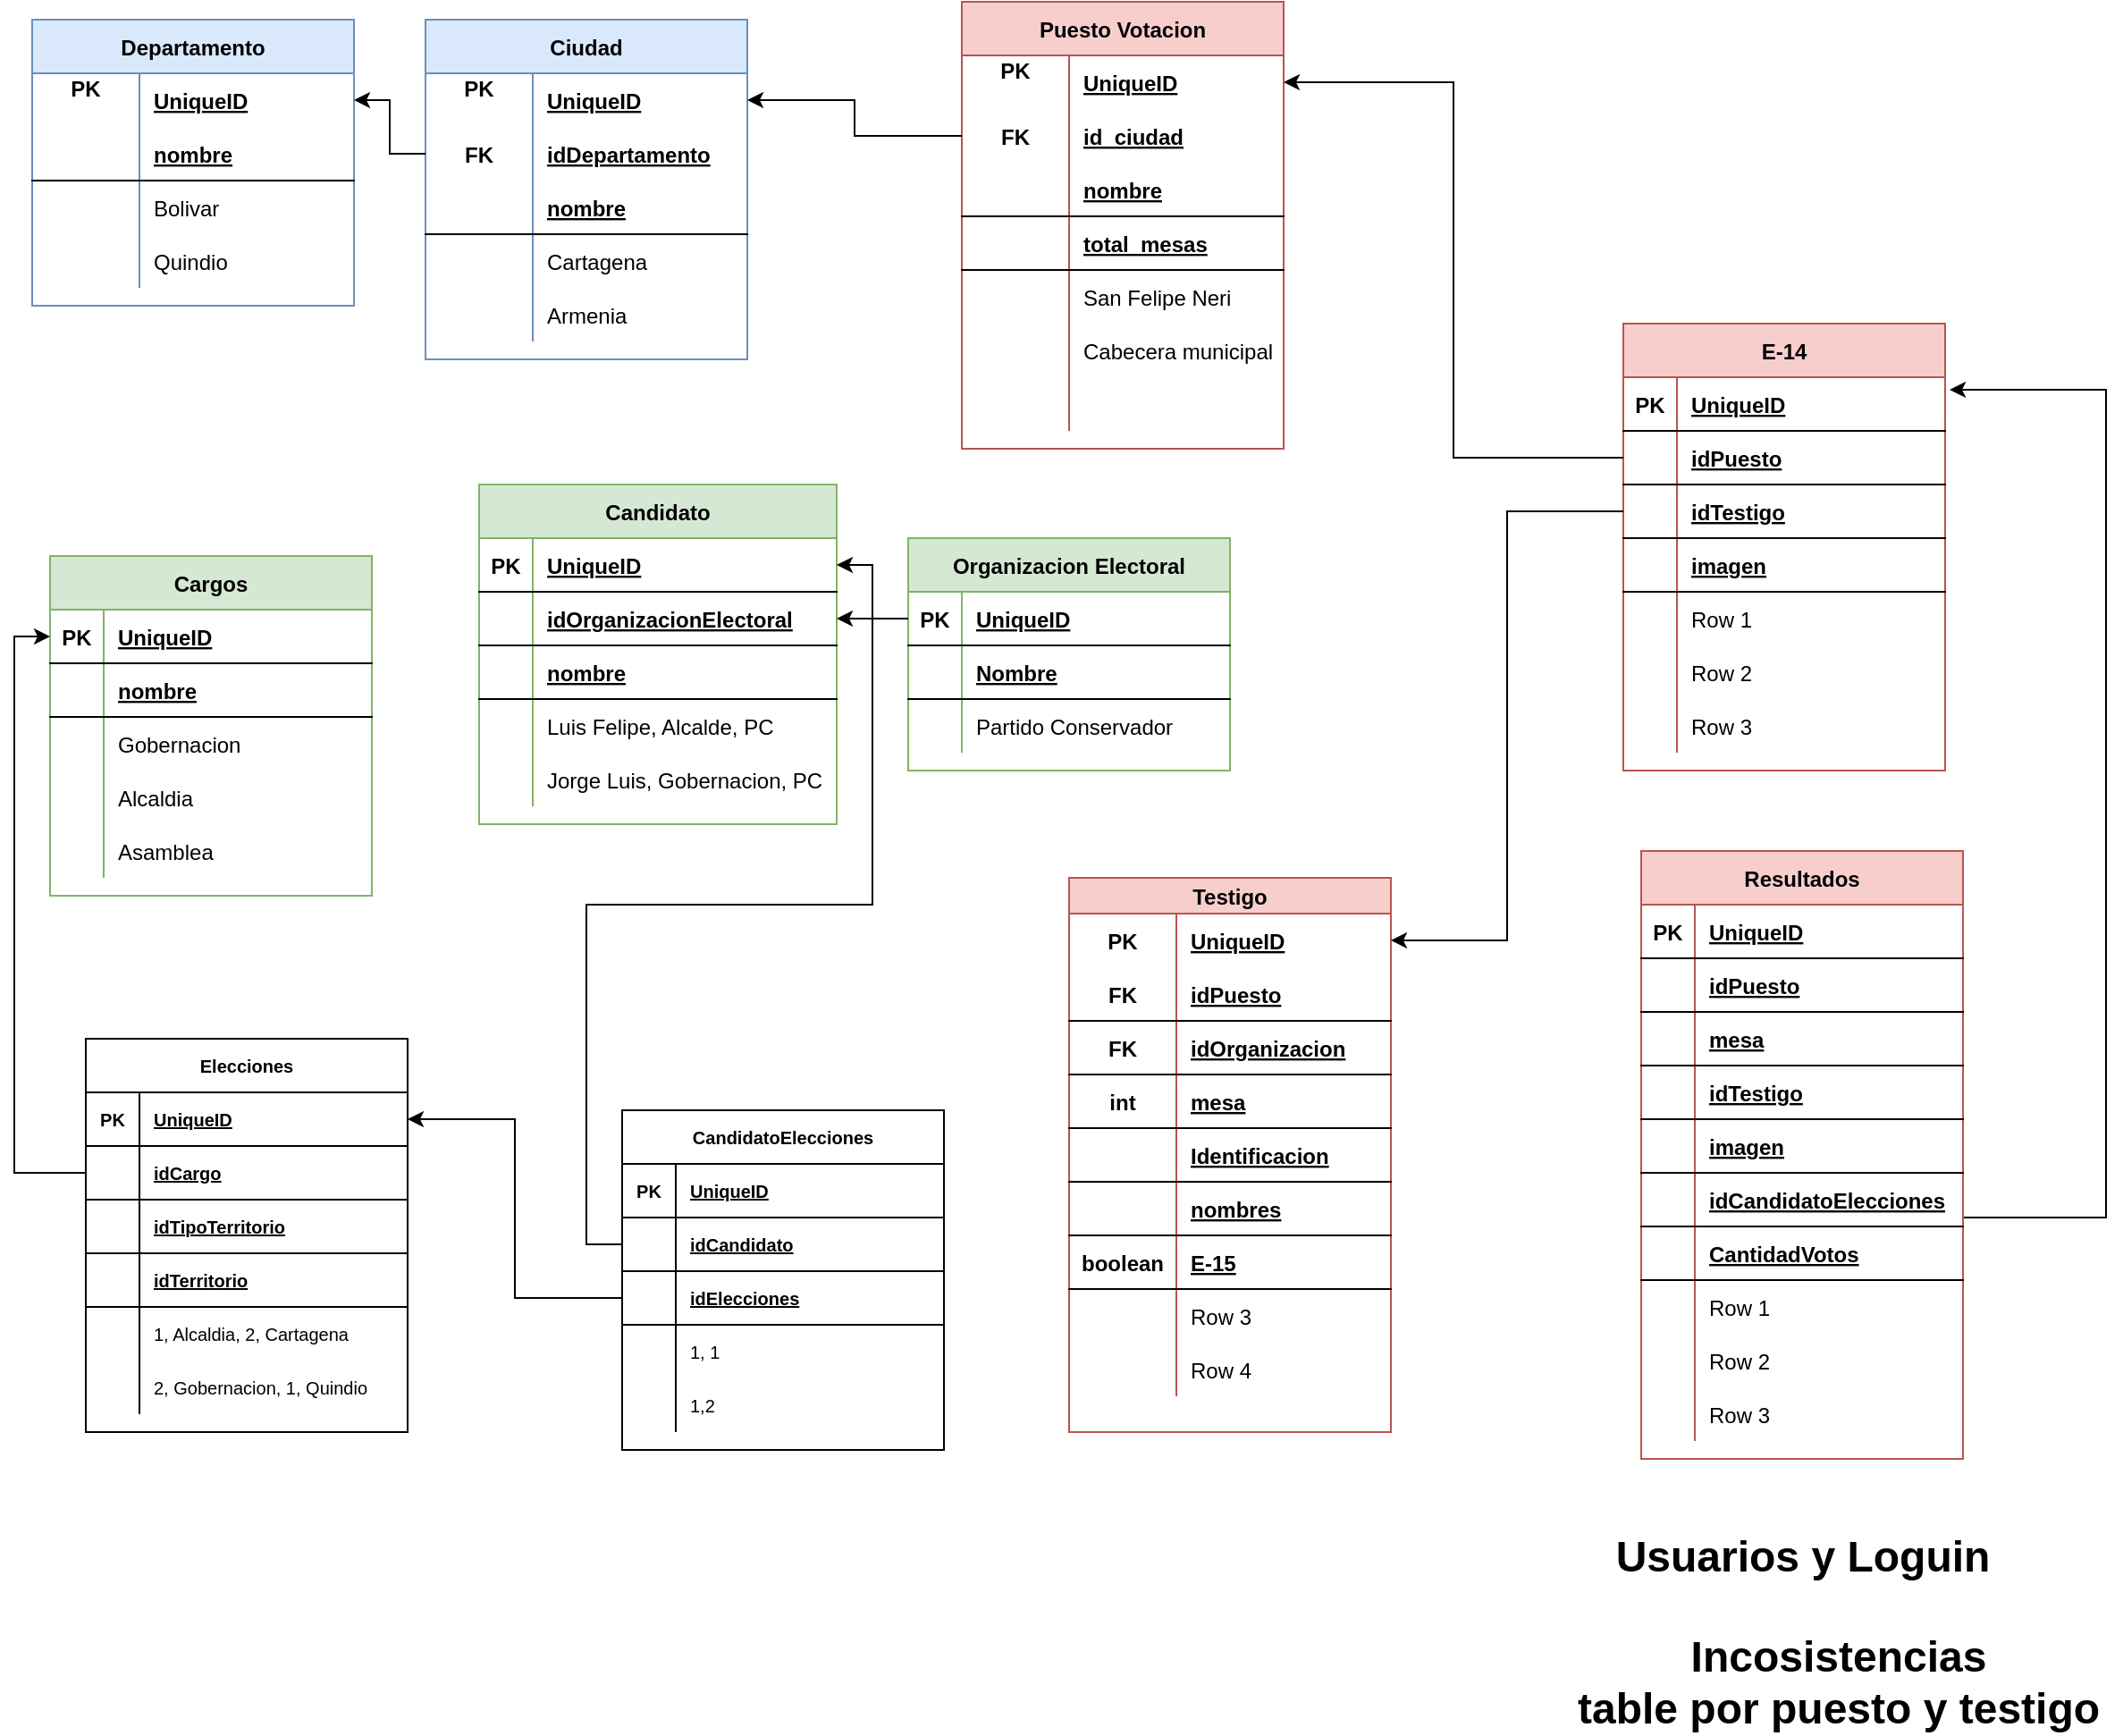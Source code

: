 <mxfile version="20.2.5" type="github" pages="3">
  <diagram id="qKk0U-O7oEzpsACEMqjd" name="Modelo E-R">
    <mxGraphModel dx="1829" dy="643" grid="1" gridSize="10" guides="1" tooltips="1" connect="1" arrows="1" fold="1" page="1" pageScale="1" pageWidth="827" pageHeight="1169" math="0" shadow="0">
      <root>
        <mxCell id="0" />
        <mxCell id="1" parent="0" />
        <mxCell id="X9FTFfSDCqnXdpwSkmEw-1" value="Organizacion Electoral" style="shape=table;startSize=30;container=1;collapsible=1;childLayout=tableLayout;fixedRows=1;rowLines=0;fontStyle=1;align=center;resizeLast=1;fillColor=#d5e8d4;strokeColor=#82b366;" parent="1" vertex="1">
          <mxGeometry x="510" y="310" width="180" height="130" as="geometry" />
        </mxCell>
        <mxCell id="X9FTFfSDCqnXdpwSkmEw-2" value="" style="shape=tableRow;horizontal=0;startSize=0;swimlaneHead=0;swimlaneBody=0;fillColor=none;collapsible=0;dropTarget=0;points=[[0,0.5],[1,0.5]];portConstraint=eastwest;top=0;left=0;right=0;bottom=1;" parent="X9FTFfSDCqnXdpwSkmEw-1" vertex="1">
          <mxGeometry y="30" width="180" height="30" as="geometry" />
        </mxCell>
        <mxCell id="X9FTFfSDCqnXdpwSkmEw-3" value="PK" style="shape=partialRectangle;connectable=0;fillColor=none;top=0;left=0;bottom=0;right=0;fontStyle=1;overflow=hidden;" parent="X9FTFfSDCqnXdpwSkmEw-2" vertex="1">
          <mxGeometry width="30" height="30" as="geometry">
            <mxRectangle width="30" height="30" as="alternateBounds" />
          </mxGeometry>
        </mxCell>
        <mxCell id="X9FTFfSDCqnXdpwSkmEw-4" value="UniqueID" style="shape=partialRectangle;connectable=0;fillColor=none;top=0;left=0;bottom=0;right=0;align=left;spacingLeft=6;fontStyle=5;overflow=hidden;" parent="X9FTFfSDCqnXdpwSkmEw-2" vertex="1">
          <mxGeometry x="30" width="150" height="30" as="geometry">
            <mxRectangle width="150" height="30" as="alternateBounds" />
          </mxGeometry>
        </mxCell>
        <mxCell id="X9FTFfSDCqnXdpwSkmEw-20" style="shape=tableRow;horizontal=0;startSize=0;swimlaneHead=0;swimlaneBody=0;fillColor=none;collapsible=0;dropTarget=0;points=[[0,0.5],[1,0.5]];portConstraint=eastwest;top=0;left=0;right=0;bottom=1;" parent="X9FTFfSDCqnXdpwSkmEw-1" vertex="1">
          <mxGeometry y="60" width="180" height="30" as="geometry" />
        </mxCell>
        <mxCell id="X9FTFfSDCqnXdpwSkmEw-21" style="shape=partialRectangle;connectable=0;fillColor=none;top=0;left=0;bottom=0;right=0;fontStyle=1;overflow=hidden;" parent="X9FTFfSDCqnXdpwSkmEw-20" vertex="1">
          <mxGeometry width="30" height="30" as="geometry">
            <mxRectangle width="30" height="30" as="alternateBounds" />
          </mxGeometry>
        </mxCell>
        <mxCell id="X9FTFfSDCqnXdpwSkmEw-22" value="Nombre" style="shape=partialRectangle;connectable=0;fillColor=none;top=0;left=0;bottom=0;right=0;align=left;spacingLeft=6;fontStyle=5;overflow=hidden;" parent="X9FTFfSDCqnXdpwSkmEw-20" vertex="1">
          <mxGeometry x="30" width="150" height="30" as="geometry">
            <mxRectangle width="150" height="30" as="alternateBounds" />
          </mxGeometry>
        </mxCell>
        <mxCell id="X9FTFfSDCqnXdpwSkmEw-5" value="" style="shape=tableRow;horizontal=0;startSize=0;swimlaneHead=0;swimlaneBody=0;fillColor=none;collapsible=0;dropTarget=0;points=[[0,0.5],[1,0.5]];portConstraint=eastwest;top=0;left=0;right=0;bottom=0;" parent="X9FTFfSDCqnXdpwSkmEw-1" vertex="1">
          <mxGeometry y="90" width="180" height="30" as="geometry" />
        </mxCell>
        <mxCell id="X9FTFfSDCqnXdpwSkmEw-6" value="" style="shape=partialRectangle;connectable=0;fillColor=none;top=0;left=0;bottom=0;right=0;editable=1;overflow=hidden;" parent="X9FTFfSDCqnXdpwSkmEw-5" vertex="1">
          <mxGeometry width="30" height="30" as="geometry">
            <mxRectangle width="30" height="30" as="alternateBounds" />
          </mxGeometry>
        </mxCell>
        <mxCell id="X9FTFfSDCqnXdpwSkmEw-7" value="Partido Conservador " style="shape=partialRectangle;connectable=0;fillColor=none;top=0;left=0;bottom=0;right=0;align=left;spacingLeft=6;overflow=hidden;" parent="X9FTFfSDCqnXdpwSkmEw-5" vertex="1">
          <mxGeometry x="30" width="150" height="30" as="geometry">
            <mxRectangle width="150" height="30" as="alternateBounds" />
          </mxGeometry>
        </mxCell>
        <mxCell id="X9FTFfSDCqnXdpwSkmEw-23" value="Departamento" style="shape=table;startSize=30;container=1;collapsible=1;childLayout=tableLayout;fixedRows=1;rowLines=0;fontStyle=1;align=center;resizeLast=1;fillColor=#dae8fc;strokeColor=#6c8ebf;" parent="1" vertex="1">
          <mxGeometry x="20" y="20" width="180" height="160" as="geometry" />
        </mxCell>
        <mxCell id="X9FTFfSDCqnXdpwSkmEw-24" value="" style="shape=tableRow;horizontal=0;startSize=0;swimlaneHead=0;swimlaneBody=0;fillColor=none;collapsible=0;dropTarget=0;points=[[0,0.5],[1,0.5]];portConstraint=eastwest;top=0;left=0;right=0;bottom=0;" parent="X9FTFfSDCqnXdpwSkmEw-23" vertex="1">
          <mxGeometry y="30" width="180" height="30" as="geometry" />
        </mxCell>
        <mxCell id="X9FTFfSDCqnXdpwSkmEw-25" value="PK&#xa;" style="shape=partialRectangle;connectable=0;fillColor=none;top=0;left=0;bottom=0;right=0;fontStyle=1;overflow=hidden;" parent="X9FTFfSDCqnXdpwSkmEw-24" vertex="1">
          <mxGeometry width="60" height="30" as="geometry">
            <mxRectangle width="60" height="30" as="alternateBounds" />
          </mxGeometry>
        </mxCell>
        <mxCell id="X9FTFfSDCqnXdpwSkmEw-26" value="UniqueID" style="shape=partialRectangle;connectable=0;fillColor=none;top=0;left=0;bottom=0;right=0;align=left;spacingLeft=6;fontStyle=5;overflow=hidden;" parent="X9FTFfSDCqnXdpwSkmEw-24" vertex="1">
          <mxGeometry x="60" width="120" height="30" as="geometry">
            <mxRectangle width="120" height="30" as="alternateBounds" />
          </mxGeometry>
        </mxCell>
        <mxCell id="X9FTFfSDCqnXdpwSkmEw-27" value="" style="shape=tableRow;horizontal=0;startSize=0;swimlaneHead=0;swimlaneBody=0;fillColor=none;collapsible=0;dropTarget=0;points=[[0,0.5],[1,0.5]];portConstraint=eastwest;top=0;left=0;right=0;bottom=1;" parent="X9FTFfSDCqnXdpwSkmEw-23" vertex="1">
          <mxGeometry y="60" width="180" height="30" as="geometry" />
        </mxCell>
        <mxCell id="X9FTFfSDCqnXdpwSkmEw-28" value="" style="shape=partialRectangle;connectable=0;fillColor=none;top=0;left=0;bottom=0;right=0;fontStyle=1;overflow=hidden;" parent="X9FTFfSDCqnXdpwSkmEw-27" vertex="1">
          <mxGeometry width="60" height="30" as="geometry">
            <mxRectangle width="60" height="30" as="alternateBounds" />
          </mxGeometry>
        </mxCell>
        <mxCell id="X9FTFfSDCqnXdpwSkmEw-29" value="nombre" style="shape=partialRectangle;connectable=0;fillColor=none;top=0;left=0;bottom=0;right=0;align=left;spacingLeft=6;fontStyle=5;overflow=hidden;" parent="X9FTFfSDCqnXdpwSkmEw-27" vertex="1">
          <mxGeometry x="60" width="120" height="30" as="geometry">
            <mxRectangle width="120" height="30" as="alternateBounds" />
          </mxGeometry>
        </mxCell>
        <mxCell id="X9FTFfSDCqnXdpwSkmEw-30" value="" style="shape=tableRow;horizontal=0;startSize=0;swimlaneHead=0;swimlaneBody=0;fillColor=none;collapsible=0;dropTarget=0;points=[[0,0.5],[1,0.5]];portConstraint=eastwest;top=0;left=0;right=0;bottom=0;" parent="X9FTFfSDCqnXdpwSkmEw-23" vertex="1">
          <mxGeometry y="90" width="180" height="30" as="geometry" />
        </mxCell>
        <mxCell id="X9FTFfSDCqnXdpwSkmEw-31" value="" style="shape=partialRectangle;connectable=0;fillColor=none;top=0;left=0;bottom=0;right=0;editable=1;overflow=hidden;" parent="X9FTFfSDCqnXdpwSkmEw-30" vertex="1">
          <mxGeometry width="60" height="30" as="geometry">
            <mxRectangle width="60" height="30" as="alternateBounds" />
          </mxGeometry>
        </mxCell>
        <mxCell id="X9FTFfSDCqnXdpwSkmEw-32" value="Bolivar" style="shape=partialRectangle;connectable=0;fillColor=none;top=0;left=0;bottom=0;right=0;align=left;spacingLeft=6;overflow=hidden;" parent="X9FTFfSDCqnXdpwSkmEw-30" vertex="1">
          <mxGeometry x="60" width="120" height="30" as="geometry">
            <mxRectangle width="120" height="30" as="alternateBounds" />
          </mxGeometry>
        </mxCell>
        <mxCell id="X9FTFfSDCqnXdpwSkmEw-33" value="" style="shape=tableRow;horizontal=0;startSize=0;swimlaneHead=0;swimlaneBody=0;fillColor=none;collapsible=0;dropTarget=0;points=[[0,0.5],[1,0.5]];portConstraint=eastwest;top=0;left=0;right=0;bottom=0;" parent="X9FTFfSDCqnXdpwSkmEw-23" vertex="1">
          <mxGeometry y="120" width="180" height="30" as="geometry" />
        </mxCell>
        <mxCell id="X9FTFfSDCqnXdpwSkmEw-34" value="" style="shape=partialRectangle;connectable=0;fillColor=none;top=0;left=0;bottom=0;right=0;editable=1;overflow=hidden;" parent="X9FTFfSDCqnXdpwSkmEw-33" vertex="1">
          <mxGeometry width="60" height="30" as="geometry">
            <mxRectangle width="60" height="30" as="alternateBounds" />
          </mxGeometry>
        </mxCell>
        <mxCell id="X9FTFfSDCqnXdpwSkmEw-35" value="Quindio" style="shape=partialRectangle;connectable=0;fillColor=none;top=0;left=0;bottom=0;right=0;align=left;spacingLeft=6;overflow=hidden;" parent="X9FTFfSDCqnXdpwSkmEw-33" vertex="1">
          <mxGeometry x="60" width="120" height="30" as="geometry">
            <mxRectangle width="120" height="30" as="alternateBounds" />
          </mxGeometry>
        </mxCell>
        <mxCell id="X9FTFfSDCqnXdpwSkmEw-36" value="Ciudad" style="shape=table;startSize=30;container=1;collapsible=1;childLayout=tableLayout;fixedRows=1;rowLines=0;fontStyle=1;align=center;resizeLast=1;fillColor=#dae8fc;strokeColor=#6c8ebf;" parent="1" vertex="1">
          <mxGeometry x="240" y="20" width="180" height="190" as="geometry" />
        </mxCell>
        <mxCell id="X9FTFfSDCqnXdpwSkmEw-37" value="" style="shape=tableRow;horizontal=0;startSize=0;swimlaneHead=0;swimlaneBody=0;fillColor=none;collapsible=0;dropTarget=0;points=[[0,0.5],[1,0.5]];portConstraint=eastwest;top=0;left=0;right=0;bottom=0;" parent="X9FTFfSDCqnXdpwSkmEw-36" vertex="1">
          <mxGeometry y="30" width="180" height="30" as="geometry" />
        </mxCell>
        <mxCell id="X9FTFfSDCqnXdpwSkmEw-38" value="PK&#xa;" style="shape=partialRectangle;connectable=0;fillColor=none;top=0;left=0;bottom=0;right=0;fontStyle=1;overflow=hidden;" parent="X9FTFfSDCqnXdpwSkmEw-37" vertex="1">
          <mxGeometry width="60" height="30" as="geometry">
            <mxRectangle width="60" height="30" as="alternateBounds" />
          </mxGeometry>
        </mxCell>
        <mxCell id="X9FTFfSDCqnXdpwSkmEw-39" value="UniqueID" style="shape=partialRectangle;connectable=0;fillColor=none;top=0;left=0;bottom=0;right=0;align=left;spacingLeft=6;fontStyle=5;overflow=hidden;" parent="X9FTFfSDCqnXdpwSkmEw-37" vertex="1">
          <mxGeometry x="60" width="120" height="30" as="geometry">
            <mxRectangle width="120" height="30" as="alternateBounds" />
          </mxGeometry>
        </mxCell>
        <mxCell id="X9FTFfSDCqnXdpwSkmEw-50" style="shape=tableRow;horizontal=0;startSize=0;swimlaneHead=0;swimlaneBody=0;fillColor=none;collapsible=0;dropTarget=0;points=[[0,0.5],[1,0.5]];portConstraint=eastwest;top=0;left=0;right=0;bottom=0;" parent="X9FTFfSDCqnXdpwSkmEw-36" vertex="1">
          <mxGeometry y="60" width="180" height="30" as="geometry" />
        </mxCell>
        <mxCell id="X9FTFfSDCqnXdpwSkmEw-51" value="FK" style="shape=partialRectangle;connectable=0;fillColor=none;top=0;left=0;bottom=0;right=0;fontStyle=1;overflow=hidden;" parent="X9FTFfSDCqnXdpwSkmEw-50" vertex="1">
          <mxGeometry width="60" height="30" as="geometry">
            <mxRectangle width="60" height="30" as="alternateBounds" />
          </mxGeometry>
        </mxCell>
        <mxCell id="X9FTFfSDCqnXdpwSkmEw-52" value="idDepartamento" style="shape=partialRectangle;connectable=0;fillColor=none;top=0;left=0;bottom=0;right=0;align=left;spacingLeft=6;fontStyle=5;overflow=hidden;" parent="X9FTFfSDCqnXdpwSkmEw-50" vertex="1">
          <mxGeometry x="60" width="120" height="30" as="geometry">
            <mxRectangle width="120" height="30" as="alternateBounds" />
          </mxGeometry>
        </mxCell>
        <mxCell id="X9FTFfSDCqnXdpwSkmEw-40" value="" style="shape=tableRow;horizontal=0;startSize=0;swimlaneHead=0;swimlaneBody=0;fillColor=none;collapsible=0;dropTarget=0;points=[[0,0.5],[1,0.5]];portConstraint=eastwest;top=0;left=0;right=0;bottom=1;" parent="X9FTFfSDCqnXdpwSkmEw-36" vertex="1">
          <mxGeometry y="90" width="180" height="30" as="geometry" />
        </mxCell>
        <mxCell id="X9FTFfSDCqnXdpwSkmEw-41" value="" style="shape=partialRectangle;connectable=0;fillColor=none;top=0;left=0;bottom=0;right=0;fontStyle=1;overflow=hidden;" parent="X9FTFfSDCqnXdpwSkmEw-40" vertex="1">
          <mxGeometry width="60" height="30" as="geometry">
            <mxRectangle width="60" height="30" as="alternateBounds" />
          </mxGeometry>
        </mxCell>
        <mxCell id="X9FTFfSDCqnXdpwSkmEw-42" value="nombre" style="shape=partialRectangle;connectable=0;fillColor=none;top=0;left=0;bottom=0;right=0;align=left;spacingLeft=6;fontStyle=5;overflow=hidden;" parent="X9FTFfSDCqnXdpwSkmEw-40" vertex="1">
          <mxGeometry x="60" width="120" height="30" as="geometry">
            <mxRectangle width="120" height="30" as="alternateBounds" />
          </mxGeometry>
        </mxCell>
        <mxCell id="X9FTFfSDCqnXdpwSkmEw-43" value="" style="shape=tableRow;horizontal=0;startSize=0;swimlaneHead=0;swimlaneBody=0;fillColor=none;collapsible=0;dropTarget=0;points=[[0,0.5],[1,0.5]];portConstraint=eastwest;top=0;left=0;right=0;bottom=0;" parent="X9FTFfSDCqnXdpwSkmEw-36" vertex="1">
          <mxGeometry y="120" width="180" height="30" as="geometry" />
        </mxCell>
        <mxCell id="X9FTFfSDCqnXdpwSkmEw-44" value="" style="shape=partialRectangle;connectable=0;fillColor=none;top=0;left=0;bottom=0;right=0;editable=1;overflow=hidden;" parent="X9FTFfSDCqnXdpwSkmEw-43" vertex="1">
          <mxGeometry width="60" height="30" as="geometry">
            <mxRectangle width="60" height="30" as="alternateBounds" />
          </mxGeometry>
        </mxCell>
        <mxCell id="X9FTFfSDCqnXdpwSkmEw-45" value="Cartagena" style="shape=partialRectangle;connectable=0;fillColor=none;top=0;left=0;bottom=0;right=0;align=left;spacingLeft=6;overflow=hidden;" parent="X9FTFfSDCqnXdpwSkmEw-43" vertex="1">
          <mxGeometry x="60" width="120" height="30" as="geometry">
            <mxRectangle width="120" height="30" as="alternateBounds" />
          </mxGeometry>
        </mxCell>
        <mxCell id="X9FTFfSDCqnXdpwSkmEw-46" value="" style="shape=tableRow;horizontal=0;startSize=0;swimlaneHead=0;swimlaneBody=0;fillColor=none;collapsible=0;dropTarget=0;points=[[0,0.5],[1,0.5]];portConstraint=eastwest;top=0;left=0;right=0;bottom=0;" parent="X9FTFfSDCqnXdpwSkmEw-36" vertex="1">
          <mxGeometry y="150" width="180" height="30" as="geometry" />
        </mxCell>
        <mxCell id="X9FTFfSDCqnXdpwSkmEw-47" value="" style="shape=partialRectangle;connectable=0;fillColor=none;top=0;left=0;bottom=0;right=0;editable=1;overflow=hidden;" parent="X9FTFfSDCqnXdpwSkmEw-46" vertex="1">
          <mxGeometry width="60" height="30" as="geometry">
            <mxRectangle width="60" height="30" as="alternateBounds" />
          </mxGeometry>
        </mxCell>
        <mxCell id="X9FTFfSDCqnXdpwSkmEw-48" value="Armenia" style="shape=partialRectangle;connectable=0;fillColor=none;top=0;left=0;bottom=0;right=0;align=left;spacingLeft=6;overflow=hidden;" parent="X9FTFfSDCqnXdpwSkmEw-46" vertex="1">
          <mxGeometry x="60" width="120" height="30" as="geometry">
            <mxRectangle width="120" height="30" as="alternateBounds" />
          </mxGeometry>
        </mxCell>
        <mxCell id="X9FTFfSDCqnXdpwSkmEw-54" style="edgeStyle=orthogonalEdgeStyle;rounded=0;orthogonalLoop=1;jettySize=auto;html=1;" parent="1" source="X9FTFfSDCqnXdpwSkmEw-50" target="X9FTFfSDCqnXdpwSkmEw-24" edge="1">
          <mxGeometry relative="1" as="geometry" />
        </mxCell>
        <mxCell id="X9FTFfSDCqnXdpwSkmEw-55" value="Puesto Votacion" style="shape=table;startSize=30;container=1;collapsible=1;childLayout=tableLayout;fixedRows=1;rowLines=0;fontStyle=1;align=center;resizeLast=1;fillColor=#f8cecc;strokeColor=#b85450;" parent="1" vertex="1">
          <mxGeometry x="540" y="10" width="180" height="250" as="geometry" />
        </mxCell>
        <mxCell id="X9FTFfSDCqnXdpwSkmEw-56" value="" style="shape=tableRow;horizontal=0;startSize=0;swimlaneHead=0;swimlaneBody=0;fillColor=none;collapsible=0;dropTarget=0;points=[[0,0.5],[1,0.5]];portConstraint=eastwest;top=0;left=0;right=0;bottom=0;" parent="X9FTFfSDCqnXdpwSkmEw-55" vertex="1">
          <mxGeometry y="30" width="180" height="30" as="geometry" />
        </mxCell>
        <mxCell id="X9FTFfSDCqnXdpwSkmEw-57" value="PK&#xa;" style="shape=partialRectangle;connectable=0;fillColor=none;top=0;left=0;bottom=0;right=0;fontStyle=1;overflow=hidden;" parent="X9FTFfSDCqnXdpwSkmEw-56" vertex="1">
          <mxGeometry width="60" height="30" as="geometry">
            <mxRectangle width="60" height="30" as="alternateBounds" />
          </mxGeometry>
        </mxCell>
        <mxCell id="X9FTFfSDCqnXdpwSkmEw-58" value="UniqueID" style="shape=partialRectangle;connectable=0;fillColor=none;top=0;left=0;bottom=0;right=0;align=left;spacingLeft=6;fontStyle=5;overflow=hidden;" parent="X9FTFfSDCqnXdpwSkmEw-56" vertex="1">
          <mxGeometry x="60" width="120" height="30" as="geometry">
            <mxRectangle width="120" height="30" as="alternateBounds" />
          </mxGeometry>
        </mxCell>
        <mxCell id="X9FTFfSDCqnXdpwSkmEw-59" style="shape=tableRow;horizontal=0;startSize=0;swimlaneHead=0;swimlaneBody=0;fillColor=none;collapsible=0;dropTarget=0;points=[[0,0.5],[1,0.5]];portConstraint=eastwest;top=0;left=0;right=0;bottom=0;" parent="X9FTFfSDCqnXdpwSkmEw-55" vertex="1">
          <mxGeometry y="60" width="180" height="30" as="geometry" />
        </mxCell>
        <mxCell id="X9FTFfSDCqnXdpwSkmEw-60" value="FK" style="shape=partialRectangle;connectable=0;fillColor=none;top=0;left=0;bottom=0;right=0;fontStyle=1;overflow=hidden;" parent="X9FTFfSDCqnXdpwSkmEw-59" vertex="1">
          <mxGeometry width="60" height="30" as="geometry">
            <mxRectangle width="60" height="30" as="alternateBounds" />
          </mxGeometry>
        </mxCell>
        <mxCell id="X9FTFfSDCqnXdpwSkmEw-61" value="id_ciudad" style="shape=partialRectangle;connectable=0;fillColor=none;top=0;left=0;bottom=0;right=0;align=left;spacingLeft=6;fontStyle=5;overflow=hidden;" parent="X9FTFfSDCqnXdpwSkmEw-59" vertex="1">
          <mxGeometry x="60" width="120" height="30" as="geometry">
            <mxRectangle width="120" height="30" as="alternateBounds" />
          </mxGeometry>
        </mxCell>
        <mxCell id="X9FTFfSDCqnXdpwSkmEw-62" value="" style="shape=tableRow;horizontal=0;startSize=0;swimlaneHead=0;swimlaneBody=0;fillColor=none;collapsible=0;dropTarget=0;points=[[0,0.5],[1,0.5]];portConstraint=eastwest;top=0;left=0;right=0;bottom=1;" parent="X9FTFfSDCqnXdpwSkmEw-55" vertex="1">
          <mxGeometry y="90" width="180" height="30" as="geometry" />
        </mxCell>
        <mxCell id="X9FTFfSDCqnXdpwSkmEw-63" value="" style="shape=partialRectangle;connectable=0;fillColor=none;top=0;left=0;bottom=0;right=0;fontStyle=1;overflow=hidden;" parent="X9FTFfSDCqnXdpwSkmEw-62" vertex="1">
          <mxGeometry width="60" height="30" as="geometry">
            <mxRectangle width="60" height="30" as="alternateBounds" />
          </mxGeometry>
        </mxCell>
        <mxCell id="X9FTFfSDCqnXdpwSkmEw-64" value="nombre" style="shape=partialRectangle;connectable=0;fillColor=none;top=0;left=0;bottom=0;right=0;align=left;spacingLeft=6;fontStyle=5;overflow=hidden;" parent="X9FTFfSDCqnXdpwSkmEw-62" vertex="1">
          <mxGeometry x="60" width="120" height="30" as="geometry">
            <mxRectangle width="120" height="30" as="alternateBounds" />
          </mxGeometry>
        </mxCell>
        <mxCell id="X9FTFfSDCqnXdpwSkmEw-75" style="shape=tableRow;horizontal=0;startSize=0;swimlaneHead=0;swimlaneBody=0;fillColor=none;collapsible=0;dropTarget=0;points=[[0,0.5],[1,0.5]];portConstraint=eastwest;top=0;left=0;right=0;bottom=1;" parent="X9FTFfSDCqnXdpwSkmEw-55" vertex="1">
          <mxGeometry y="120" width="180" height="30" as="geometry" />
        </mxCell>
        <mxCell id="X9FTFfSDCqnXdpwSkmEw-76" style="shape=partialRectangle;connectable=0;fillColor=none;top=0;left=0;bottom=0;right=0;fontStyle=1;overflow=hidden;" parent="X9FTFfSDCqnXdpwSkmEw-75" vertex="1">
          <mxGeometry width="60" height="30" as="geometry">
            <mxRectangle width="60" height="30" as="alternateBounds" />
          </mxGeometry>
        </mxCell>
        <mxCell id="X9FTFfSDCqnXdpwSkmEw-77" value="total_mesas" style="shape=partialRectangle;connectable=0;fillColor=none;top=0;left=0;bottom=0;right=0;align=left;spacingLeft=6;fontStyle=5;overflow=hidden;" parent="X9FTFfSDCqnXdpwSkmEw-75" vertex="1">
          <mxGeometry x="60" width="120" height="30" as="geometry">
            <mxRectangle width="120" height="30" as="alternateBounds" />
          </mxGeometry>
        </mxCell>
        <mxCell id="X9FTFfSDCqnXdpwSkmEw-65" value="" style="shape=tableRow;horizontal=0;startSize=0;swimlaneHead=0;swimlaneBody=0;fillColor=none;collapsible=0;dropTarget=0;points=[[0,0.5],[1,0.5]];portConstraint=eastwest;top=0;left=0;right=0;bottom=0;" parent="X9FTFfSDCqnXdpwSkmEw-55" vertex="1">
          <mxGeometry y="150" width="180" height="30" as="geometry" />
        </mxCell>
        <mxCell id="X9FTFfSDCqnXdpwSkmEw-66" value="" style="shape=partialRectangle;connectable=0;fillColor=none;top=0;left=0;bottom=0;right=0;editable=1;overflow=hidden;" parent="X9FTFfSDCqnXdpwSkmEw-65" vertex="1">
          <mxGeometry width="60" height="30" as="geometry">
            <mxRectangle width="60" height="30" as="alternateBounds" />
          </mxGeometry>
        </mxCell>
        <mxCell id="X9FTFfSDCqnXdpwSkmEw-67" value="San Felipe Neri" style="shape=partialRectangle;connectable=0;fillColor=none;top=0;left=0;bottom=0;right=0;align=left;spacingLeft=6;overflow=hidden;" parent="X9FTFfSDCqnXdpwSkmEw-65" vertex="1">
          <mxGeometry x="60" width="120" height="30" as="geometry">
            <mxRectangle width="120" height="30" as="alternateBounds" />
          </mxGeometry>
        </mxCell>
        <mxCell id="X9FTFfSDCqnXdpwSkmEw-68" value="" style="shape=tableRow;horizontal=0;startSize=0;swimlaneHead=0;swimlaneBody=0;fillColor=none;collapsible=0;dropTarget=0;points=[[0,0.5],[1,0.5]];portConstraint=eastwest;top=0;left=0;right=0;bottom=0;" parent="X9FTFfSDCqnXdpwSkmEw-55" vertex="1">
          <mxGeometry y="180" width="180" height="30" as="geometry" />
        </mxCell>
        <mxCell id="X9FTFfSDCqnXdpwSkmEw-69" value="" style="shape=partialRectangle;connectable=0;fillColor=none;top=0;left=0;bottom=0;right=0;editable=1;overflow=hidden;" parent="X9FTFfSDCqnXdpwSkmEw-68" vertex="1">
          <mxGeometry width="60" height="30" as="geometry">
            <mxRectangle width="60" height="30" as="alternateBounds" />
          </mxGeometry>
        </mxCell>
        <mxCell id="X9FTFfSDCqnXdpwSkmEw-70" value="Cabecera municipal" style="shape=partialRectangle;connectable=0;fillColor=none;top=0;left=0;bottom=0;right=0;align=left;spacingLeft=6;overflow=hidden;" parent="X9FTFfSDCqnXdpwSkmEw-68" vertex="1">
          <mxGeometry x="60" width="120" height="30" as="geometry">
            <mxRectangle width="120" height="30" as="alternateBounds" />
          </mxGeometry>
        </mxCell>
        <mxCell id="X9FTFfSDCqnXdpwSkmEw-72" style="shape=tableRow;horizontal=0;startSize=0;swimlaneHead=0;swimlaneBody=0;fillColor=none;collapsible=0;dropTarget=0;points=[[0,0.5],[1,0.5]];portConstraint=eastwest;top=0;left=0;right=0;bottom=0;" parent="X9FTFfSDCqnXdpwSkmEw-55" vertex="1">
          <mxGeometry y="210" width="180" height="30" as="geometry" />
        </mxCell>
        <mxCell id="X9FTFfSDCqnXdpwSkmEw-73" style="shape=partialRectangle;connectable=0;fillColor=none;top=0;left=0;bottom=0;right=0;editable=1;overflow=hidden;" parent="X9FTFfSDCqnXdpwSkmEw-72" vertex="1">
          <mxGeometry width="60" height="30" as="geometry">
            <mxRectangle width="60" height="30" as="alternateBounds" />
          </mxGeometry>
        </mxCell>
        <mxCell id="X9FTFfSDCqnXdpwSkmEw-74" style="shape=partialRectangle;connectable=0;fillColor=none;top=0;left=0;bottom=0;right=0;align=left;spacingLeft=6;overflow=hidden;" parent="X9FTFfSDCqnXdpwSkmEw-72" vertex="1">
          <mxGeometry x="60" width="120" height="30" as="geometry">
            <mxRectangle width="120" height="30" as="alternateBounds" />
          </mxGeometry>
        </mxCell>
        <mxCell id="X9FTFfSDCqnXdpwSkmEw-71" style="edgeStyle=orthogonalEdgeStyle;rounded=0;orthogonalLoop=1;jettySize=auto;html=1;" parent="1" source="X9FTFfSDCqnXdpwSkmEw-59" target="X9FTFfSDCqnXdpwSkmEw-37" edge="1">
          <mxGeometry relative="1" as="geometry" />
        </mxCell>
        <mxCell id="uRF0YL_ILoTBaqA3ToQr-1" value="E-14" style="shape=table;startSize=30;container=1;collapsible=1;childLayout=tableLayout;fixedRows=1;rowLines=0;fontStyle=1;align=center;resizeLast=1;fillColor=#f8cecc;strokeColor=#b85450;" vertex="1" parent="1">
          <mxGeometry x="910" y="190" width="180" height="250" as="geometry" />
        </mxCell>
        <mxCell id="uRF0YL_ILoTBaqA3ToQr-2" value="" style="shape=tableRow;horizontal=0;startSize=0;swimlaneHead=0;swimlaneBody=0;fillColor=none;collapsible=0;dropTarget=0;points=[[0,0.5],[1,0.5]];portConstraint=eastwest;top=0;left=0;right=0;bottom=1;" vertex="1" parent="uRF0YL_ILoTBaqA3ToQr-1">
          <mxGeometry y="30" width="180" height="30" as="geometry" />
        </mxCell>
        <mxCell id="uRF0YL_ILoTBaqA3ToQr-3" value="PK" style="shape=partialRectangle;connectable=0;fillColor=none;top=0;left=0;bottom=0;right=0;fontStyle=1;overflow=hidden;" vertex="1" parent="uRF0YL_ILoTBaqA3ToQr-2">
          <mxGeometry width="30" height="30" as="geometry">
            <mxRectangle width="30" height="30" as="alternateBounds" />
          </mxGeometry>
        </mxCell>
        <mxCell id="uRF0YL_ILoTBaqA3ToQr-4" value="UniqueID" style="shape=partialRectangle;connectable=0;fillColor=none;top=0;left=0;bottom=0;right=0;align=left;spacingLeft=6;fontStyle=5;overflow=hidden;" vertex="1" parent="uRF0YL_ILoTBaqA3ToQr-2">
          <mxGeometry x="30" width="150" height="30" as="geometry">
            <mxRectangle width="150" height="30" as="alternateBounds" />
          </mxGeometry>
        </mxCell>
        <mxCell id="uRF0YL_ILoTBaqA3ToQr-17" style="shape=tableRow;horizontal=0;startSize=0;swimlaneHead=0;swimlaneBody=0;fillColor=none;collapsible=0;dropTarget=0;points=[[0,0.5],[1,0.5]];portConstraint=eastwest;top=0;left=0;right=0;bottom=1;" vertex="1" parent="uRF0YL_ILoTBaqA3ToQr-1">
          <mxGeometry y="60" width="180" height="30" as="geometry" />
        </mxCell>
        <mxCell id="uRF0YL_ILoTBaqA3ToQr-18" style="shape=partialRectangle;connectable=0;fillColor=none;top=0;left=0;bottom=0;right=0;fontStyle=1;overflow=hidden;" vertex="1" parent="uRF0YL_ILoTBaqA3ToQr-17">
          <mxGeometry width="30" height="30" as="geometry">
            <mxRectangle width="30" height="30" as="alternateBounds" />
          </mxGeometry>
        </mxCell>
        <mxCell id="uRF0YL_ILoTBaqA3ToQr-19" value="idPuesto" style="shape=partialRectangle;connectable=0;fillColor=none;top=0;left=0;bottom=0;right=0;align=left;spacingLeft=6;fontStyle=5;overflow=hidden;" vertex="1" parent="uRF0YL_ILoTBaqA3ToQr-17">
          <mxGeometry x="30" width="150" height="30" as="geometry">
            <mxRectangle width="150" height="30" as="alternateBounds" />
          </mxGeometry>
        </mxCell>
        <mxCell id="uRF0YL_ILoTBaqA3ToQr-23" style="shape=tableRow;horizontal=0;startSize=0;swimlaneHead=0;swimlaneBody=0;fillColor=none;collapsible=0;dropTarget=0;points=[[0,0.5],[1,0.5]];portConstraint=eastwest;top=0;left=0;right=0;bottom=1;" vertex="1" parent="uRF0YL_ILoTBaqA3ToQr-1">
          <mxGeometry y="90" width="180" height="30" as="geometry" />
        </mxCell>
        <mxCell id="uRF0YL_ILoTBaqA3ToQr-24" style="shape=partialRectangle;connectable=0;fillColor=none;top=0;left=0;bottom=0;right=0;fontStyle=1;overflow=hidden;" vertex="1" parent="uRF0YL_ILoTBaqA3ToQr-23">
          <mxGeometry width="30" height="30" as="geometry">
            <mxRectangle width="30" height="30" as="alternateBounds" />
          </mxGeometry>
        </mxCell>
        <mxCell id="uRF0YL_ILoTBaqA3ToQr-25" value="idTestigo" style="shape=partialRectangle;connectable=0;fillColor=none;top=0;left=0;bottom=0;right=0;align=left;spacingLeft=6;fontStyle=5;overflow=hidden;" vertex="1" parent="uRF0YL_ILoTBaqA3ToQr-23">
          <mxGeometry x="30" width="150" height="30" as="geometry">
            <mxRectangle width="150" height="30" as="alternateBounds" />
          </mxGeometry>
        </mxCell>
        <mxCell id="uRF0YL_ILoTBaqA3ToQr-26" style="shape=tableRow;horizontal=0;startSize=0;swimlaneHead=0;swimlaneBody=0;fillColor=none;collapsible=0;dropTarget=0;points=[[0,0.5],[1,0.5]];portConstraint=eastwest;top=0;left=0;right=0;bottom=1;" vertex="1" parent="uRF0YL_ILoTBaqA3ToQr-1">
          <mxGeometry y="120" width="180" height="30" as="geometry" />
        </mxCell>
        <mxCell id="uRF0YL_ILoTBaqA3ToQr-27" style="shape=partialRectangle;connectable=0;fillColor=none;top=0;left=0;bottom=0;right=0;fontStyle=1;overflow=hidden;" vertex="1" parent="uRF0YL_ILoTBaqA3ToQr-26">
          <mxGeometry width="30" height="30" as="geometry">
            <mxRectangle width="30" height="30" as="alternateBounds" />
          </mxGeometry>
        </mxCell>
        <mxCell id="uRF0YL_ILoTBaqA3ToQr-28" value="imagen" style="shape=partialRectangle;connectable=0;fillColor=none;top=0;left=0;bottom=0;right=0;align=left;spacingLeft=6;fontStyle=5;overflow=hidden;" vertex="1" parent="uRF0YL_ILoTBaqA3ToQr-26">
          <mxGeometry x="30" width="150" height="30" as="geometry">
            <mxRectangle width="150" height="30" as="alternateBounds" />
          </mxGeometry>
        </mxCell>
        <mxCell id="uRF0YL_ILoTBaqA3ToQr-5" value="" style="shape=tableRow;horizontal=0;startSize=0;swimlaneHead=0;swimlaneBody=0;fillColor=none;collapsible=0;dropTarget=0;points=[[0,0.5],[1,0.5]];portConstraint=eastwest;top=0;left=0;right=0;bottom=0;" vertex="1" parent="uRF0YL_ILoTBaqA3ToQr-1">
          <mxGeometry y="150" width="180" height="30" as="geometry" />
        </mxCell>
        <mxCell id="uRF0YL_ILoTBaqA3ToQr-6" value="" style="shape=partialRectangle;connectable=0;fillColor=none;top=0;left=0;bottom=0;right=0;editable=1;overflow=hidden;" vertex="1" parent="uRF0YL_ILoTBaqA3ToQr-5">
          <mxGeometry width="30" height="30" as="geometry">
            <mxRectangle width="30" height="30" as="alternateBounds" />
          </mxGeometry>
        </mxCell>
        <mxCell id="uRF0YL_ILoTBaqA3ToQr-7" value="Row 1" style="shape=partialRectangle;connectable=0;fillColor=none;top=0;left=0;bottom=0;right=0;align=left;spacingLeft=6;overflow=hidden;" vertex="1" parent="uRF0YL_ILoTBaqA3ToQr-5">
          <mxGeometry x="30" width="150" height="30" as="geometry">
            <mxRectangle width="150" height="30" as="alternateBounds" />
          </mxGeometry>
        </mxCell>
        <mxCell id="uRF0YL_ILoTBaqA3ToQr-8" value="" style="shape=tableRow;horizontal=0;startSize=0;swimlaneHead=0;swimlaneBody=0;fillColor=none;collapsible=0;dropTarget=0;points=[[0,0.5],[1,0.5]];portConstraint=eastwest;top=0;left=0;right=0;bottom=0;" vertex="1" parent="uRF0YL_ILoTBaqA3ToQr-1">
          <mxGeometry y="180" width="180" height="30" as="geometry" />
        </mxCell>
        <mxCell id="uRF0YL_ILoTBaqA3ToQr-9" value="" style="shape=partialRectangle;connectable=0;fillColor=none;top=0;left=0;bottom=0;right=0;editable=1;overflow=hidden;" vertex="1" parent="uRF0YL_ILoTBaqA3ToQr-8">
          <mxGeometry width="30" height="30" as="geometry">
            <mxRectangle width="30" height="30" as="alternateBounds" />
          </mxGeometry>
        </mxCell>
        <mxCell id="uRF0YL_ILoTBaqA3ToQr-10" value="Row 2" style="shape=partialRectangle;connectable=0;fillColor=none;top=0;left=0;bottom=0;right=0;align=left;spacingLeft=6;overflow=hidden;" vertex="1" parent="uRF0YL_ILoTBaqA3ToQr-8">
          <mxGeometry x="30" width="150" height="30" as="geometry">
            <mxRectangle width="150" height="30" as="alternateBounds" />
          </mxGeometry>
        </mxCell>
        <mxCell id="uRF0YL_ILoTBaqA3ToQr-11" value="" style="shape=tableRow;horizontal=0;startSize=0;swimlaneHead=0;swimlaneBody=0;fillColor=none;collapsible=0;dropTarget=0;points=[[0,0.5],[1,0.5]];portConstraint=eastwest;top=0;left=0;right=0;bottom=0;" vertex="1" parent="uRF0YL_ILoTBaqA3ToQr-1">
          <mxGeometry y="210" width="180" height="30" as="geometry" />
        </mxCell>
        <mxCell id="uRF0YL_ILoTBaqA3ToQr-12" value="" style="shape=partialRectangle;connectable=0;fillColor=none;top=0;left=0;bottom=0;right=0;editable=1;overflow=hidden;" vertex="1" parent="uRF0YL_ILoTBaqA3ToQr-11">
          <mxGeometry width="30" height="30" as="geometry">
            <mxRectangle width="30" height="30" as="alternateBounds" />
          </mxGeometry>
        </mxCell>
        <mxCell id="uRF0YL_ILoTBaqA3ToQr-13" value="Row 3" style="shape=partialRectangle;connectable=0;fillColor=none;top=0;left=0;bottom=0;right=0;align=left;spacingLeft=6;overflow=hidden;" vertex="1" parent="uRF0YL_ILoTBaqA3ToQr-11">
          <mxGeometry x="30" width="150" height="30" as="geometry">
            <mxRectangle width="150" height="30" as="alternateBounds" />
          </mxGeometry>
        </mxCell>
        <mxCell id="puAbW-QCPfZ6rJqp5bIo-1" value="Cargos" style="shape=table;startSize=30;container=1;collapsible=1;childLayout=tableLayout;fixedRows=1;rowLines=0;fontStyle=1;align=center;resizeLast=1;fillColor=#d5e8d4;strokeColor=#82b366;" vertex="1" parent="1">
          <mxGeometry x="30" y="320" width="180" height="190" as="geometry" />
        </mxCell>
        <mxCell id="puAbW-QCPfZ6rJqp5bIo-2" value="" style="shape=tableRow;horizontal=0;startSize=0;swimlaneHead=0;swimlaneBody=0;fillColor=none;collapsible=0;dropTarget=0;points=[[0,0.5],[1,0.5]];portConstraint=eastwest;top=0;left=0;right=0;bottom=1;" vertex="1" parent="puAbW-QCPfZ6rJqp5bIo-1">
          <mxGeometry y="30" width="180" height="30" as="geometry" />
        </mxCell>
        <mxCell id="puAbW-QCPfZ6rJqp5bIo-3" value="PK" style="shape=partialRectangle;connectable=0;fillColor=none;top=0;left=0;bottom=0;right=0;fontStyle=1;overflow=hidden;" vertex="1" parent="puAbW-QCPfZ6rJqp5bIo-2">
          <mxGeometry width="30" height="30" as="geometry">
            <mxRectangle width="30" height="30" as="alternateBounds" />
          </mxGeometry>
        </mxCell>
        <mxCell id="puAbW-QCPfZ6rJqp5bIo-4" value="UniqueID" style="shape=partialRectangle;connectable=0;fillColor=none;top=0;left=0;bottom=0;right=0;align=left;spacingLeft=6;fontStyle=5;overflow=hidden;" vertex="1" parent="puAbW-QCPfZ6rJqp5bIo-2">
          <mxGeometry x="30" width="150" height="30" as="geometry">
            <mxRectangle width="150" height="30" as="alternateBounds" />
          </mxGeometry>
        </mxCell>
        <mxCell id="puAbW-QCPfZ6rJqp5bIo-17" style="shape=tableRow;horizontal=0;startSize=0;swimlaneHead=0;swimlaneBody=0;fillColor=none;collapsible=0;dropTarget=0;points=[[0,0.5],[1,0.5]];portConstraint=eastwest;top=0;left=0;right=0;bottom=1;" vertex="1" parent="puAbW-QCPfZ6rJqp5bIo-1">
          <mxGeometry y="60" width="180" height="30" as="geometry" />
        </mxCell>
        <mxCell id="puAbW-QCPfZ6rJqp5bIo-18" style="shape=partialRectangle;connectable=0;fillColor=none;top=0;left=0;bottom=0;right=0;fontStyle=1;overflow=hidden;" vertex="1" parent="puAbW-QCPfZ6rJqp5bIo-17">
          <mxGeometry width="30" height="30" as="geometry">
            <mxRectangle width="30" height="30" as="alternateBounds" />
          </mxGeometry>
        </mxCell>
        <mxCell id="puAbW-QCPfZ6rJqp5bIo-19" value="nombre" style="shape=partialRectangle;connectable=0;fillColor=none;top=0;left=0;bottom=0;right=0;align=left;spacingLeft=6;fontStyle=5;overflow=hidden;" vertex="1" parent="puAbW-QCPfZ6rJqp5bIo-17">
          <mxGeometry x="30" width="150" height="30" as="geometry">
            <mxRectangle width="150" height="30" as="alternateBounds" />
          </mxGeometry>
        </mxCell>
        <mxCell id="puAbW-QCPfZ6rJqp5bIo-5" value="" style="shape=tableRow;horizontal=0;startSize=0;swimlaneHead=0;swimlaneBody=0;fillColor=none;collapsible=0;dropTarget=0;points=[[0,0.5],[1,0.5]];portConstraint=eastwest;top=0;left=0;right=0;bottom=0;" vertex="1" parent="puAbW-QCPfZ6rJqp5bIo-1">
          <mxGeometry y="90" width="180" height="30" as="geometry" />
        </mxCell>
        <mxCell id="puAbW-QCPfZ6rJqp5bIo-6" value="" style="shape=partialRectangle;connectable=0;fillColor=none;top=0;left=0;bottom=0;right=0;editable=1;overflow=hidden;" vertex="1" parent="puAbW-QCPfZ6rJqp5bIo-5">
          <mxGeometry width="30" height="30" as="geometry">
            <mxRectangle width="30" height="30" as="alternateBounds" />
          </mxGeometry>
        </mxCell>
        <mxCell id="puAbW-QCPfZ6rJqp5bIo-7" value="Gobernacion" style="shape=partialRectangle;connectable=0;fillColor=none;top=0;left=0;bottom=0;right=0;align=left;spacingLeft=6;overflow=hidden;" vertex="1" parent="puAbW-QCPfZ6rJqp5bIo-5">
          <mxGeometry x="30" width="150" height="30" as="geometry">
            <mxRectangle width="150" height="30" as="alternateBounds" />
          </mxGeometry>
        </mxCell>
        <mxCell id="puAbW-QCPfZ6rJqp5bIo-8" value="" style="shape=tableRow;horizontal=0;startSize=0;swimlaneHead=0;swimlaneBody=0;fillColor=none;collapsible=0;dropTarget=0;points=[[0,0.5],[1,0.5]];portConstraint=eastwest;top=0;left=0;right=0;bottom=0;" vertex="1" parent="puAbW-QCPfZ6rJqp5bIo-1">
          <mxGeometry y="120" width="180" height="30" as="geometry" />
        </mxCell>
        <mxCell id="puAbW-QCPfZ6rJqp5bIo-9" value="" style="shape=partialRectangle;connectable=0;fillColor=none;top=0;left=0;bottom=0;right=0;editable=1;overflow=hidden;" vertex="1" parent="puAbW-QCPfZ6rJqp5bIo-8">
          <mxGeometry width="30" height="30" as="geometry">
            <mxRectangle width="30" height="30" as="alternateBounds" />
          </mxGeometry>
        </mxCell>
        <mxCell id="puAbW-QCPfZ6rJqp5bIo-10" value="Alcaldia" style="shape=partialRectangle;connectable=0;fillColor=none;top=0;left=0;bottom=0;right=0;align=left;spacingLeft=6;overflow=hidden;" vertex="1" parent="puAbW-QCPfZ6rJqp5bIo-8">
          <mxGeometry x="30" width="150" height="30" as="geometry">
            <mxRectangle width="150" height="30" as="alternateBounds" />
          </mxGeometry>
        </mxCell>
        <mxCell id="puAbW-QCPfZ6rJqp5bIo-50" style="shape=tableRow;horizontal=0;startSize=0;swimlaneHead=0;swimlaneBody=0;fillColor=none;collapsible=0;dropTarget=0;points=[[0,0.5],[1,0.5]];portConstraint=eastwest;top=0;left=0;right=0;bottom=0;" vertex="1" parent="puAbW-QCPfZ6rJqp5bIo-1">
          <mxGeometry y="150" width="180" height="30" as="geometry" />
        </mxCell>
        <mxCell id="puAbW-QCPfZ6rJqp5bIo-51" style="shape=partialRectangle;connectable=0;fillColor=none;top=0;left=0;bottom=0;right=0;editable=1;overflow=hidden;" vertex="1" parent="puAbW-QCPfZ6rJqp5bIo-50">
          <mxGeometry width="30" height="30" as="geometry">
            <mxRectangle width="30" height="30" as="alternateBounds" />
          </mxGeometry>
        </mxCell>
        <mxCell id="puAbW-QCPfZ6rJqp5bIo-52" value="Asamblea" style="shape=partialRectangle;connectable=0;fillColor=none;top=0;left=0;bottom=0;right=0;align=left;spacingLeft=6;overflow=hidden;" vertex="1" parent="puAbW-QCPfZ6rJqp5bIo-50">
          <mxGeometry x="30" width="150" height="30" as="geometry">
            <mxRectangle width="150" height="30" as="alternateBounds" />
          </mxGeometry>
        </mxCell>
        <mxCell id="puAbW-QCPfZ6rJqp5bIo-20" value="Candidato" style="shape=table;startSize=30;container=1;collapsible=1;childLayout=tableLayout;fixedRows=1;rowLines=0;fontStyle=1;align=center;resizeLast=1;fillColor=#d5e8d4;strokeColor=#82b366;" vertex="1" parent="1">
          <mxGeometry x="270" y="280" width="200" height="190" as="geometry" />
        </mxCell>
        <mxCell id="puAbW-QCPfZ6rJqp5bIo-21" value="" style="shape=tableRow;horizontal=0;startSize=0;swimlaneHead=0;swimlaneBody=0;fillColor=none;collapsible=0;dropTarget=0;points=[[0,0.5],[1,0.5]];portConstraint=eastwest;top=0;left=0;right=0;bottom=1;" vertex="1" parent="puAbW-QCPfZ6rJqp5bIo-20">
          <mxGeometry y="30" width="200" height="30" as="geometry" />
        </mxCell>
        <mxCell id="puAbW-QCPfZ6rJqp5bIo-22" value="PK" style="shape=partialRectangle;connectable=0;fillColor=none;top=0;left=0;bottom=0;right=0;fontStyle=1;overflow=hidden;" vertex="1" parent="puAbW-QCPfZ6rJqp5bIo-21">
          <mxGeometry width="30" height="30" as="geometry">
            <mxRectangle width="30" height="30" as="alternateBounds" />
          </mxGeometry>
        </mxCell>
        <mxCell id="puAbW-QCPfZ6rJqp5bIo-23" value="UniqueID" style="shape=partialRectangle;connectable=0;fillColor=none;top=0;left=0;bottom=0;right=0;align=left;spacingLeft=6;fontStyle=5;overflow=hidden;" vertex="1" parent="puAbW-QCPfZ6rJqp5bIo-21">
          <mxGeometry x="30" width="170" height="30" as="geometry">
            <mxRectangle width="170" height="30" as="alternateBounds" />
          </mxGeometry>
        </mxCell>
        <mxCell id="puAbW-QCPfZ6rJqp5bIo-36" style="shape=tableRow;horizontal=0;startSize=0;swimlaneHead=0;swimlaneBody=0;fillColor=none;collapsible=0;dropTarget=0;points=[[0,0.5],[1,0.5]];portConstraint=eastwest;top=0;left=0;right=0;bottom=1;" vertex="1" parent="puAbW-QCPfZ6rJqp5bIo-20">
          <mxGeometry y="60" width="200" height="30" as="geometry" />
        </mxCell>
        <mxCell id="puAbW-QCPfZ6rJqp5bIo-37" style="shape=partialRectangle;connectable=0;fillColor=none;top=0;left=0;bottom=0;right=0;fontStyle=1;overflow=hidden;" vertex="1" parent="puAbW-QCPfZ6rJqp5bIo-36">
          <mxGeometry width="30" height="30" as="geometry">
            <mxRectangle width="30" height="30" as="alternateBounds" />
          </mxGeometry>
        </mxCell>
        <mxCell id="puAbW-QCPfZ6rJqp5bIo-38" value="idOrganizacionElectoral" style="shape=partialRectangle;connectable=0;fillColor=none;top=0;left=0;bottom=0;right=0;align=left;spacingLeft=6;fontStyle=5;overflow=hidden;" vertex="1" parent="puAbW-QCPfZ6rJqp5bIo-36">
          <mxGeometry x="30" width="170" height="30" as="geometry">
            <mxRectangle width="170" height="30" as="alternateBounds" />
          </mxGeometry>
        </mxCell>
        <mxCell id="puAbW-QCPfZ6rJqp5bIo-42" style="shape=tableRow;horizontal=0;startSize=0;swimlaneHead=0;swimlaneBody=0;fillColor=none;collapsible=0;dropTarget=0;points=[[0,0.5],[1,0.5]];portConstraint=eastwest;top=0;left=0;right=0;bottom=1;" vertex="1" parent="puAbW-QCPfZ6rJqp5bIo-20">
          <mxGeometry y="90" width="200" height="30" as="geometry" />
        </mxCell>
        <mxCell id="puAbW-QCPfZ6rJqp5bIo-43" style="shape=partialRectangle;connectable=0;fillColor=none;top=0;left=0;bottom=0;right=0;fontStyle=1;overflow=hidden;" vertex="1" parent="puAbW-QCPfZ6rJqp5bIo-42">
          <mxGeometry width="30" height="30" as="geometry">
            <mxRectangle width="30" height="30" as="alternateBounds" />
          </mxGeometry>
        </mxCell>
        <mxCell id="puAbW-QCPfZ6rJqp5bIo-44" value="nombre" style="shape=partialRectangle;connectable=0;fillColor=none;top=0;left=0;bottom=0;right=0;align=left;spacingLeft=6;fontStyle=5;overflow=hidden;" vertex="1" parent="puAbW-QCPfZ6rJqp5bIo-42">
          <mxGeometry x="30" width="170" height="30" as="geometry">
            <mxRectangle width="170" height="30" as="alternateBounds" />
          </mxGeometry>
        </mxCell>
        <mxCell id="puAbW-QCPfZ6rJqp5bIo-24" value="" style="shape=tableRow;horizontal=0;startSize=0;swimlaneHead=0;swimlaneBody=0;fillColor=none;collapsible=0;dropTarget=0;points=[[0,0.5],[1,0.5]];portConstraint=eastwest;top=0;left=0;right=0;bottom=0;" vertex="1" parent="puAbW-QCPfZ6rJqp5bIo-20">
          <mxGeometry y="120" width="200" height="30" as="geometry" />
        </mxCell>
        <mxCell id="puAbW-QCPfZ6rJqp5bIo-25" value="" style="shape=partialRectangle;connectable=0;fillColor=none;top=0;left=0;bottom=0;right=0;editable=1;overflow=hidden;" vertex="1" parent="puAbW-QCPfZ6rJqp5bIo-24">
          <mxGeometry width="30" height="30" as="geometry">
            <mxRectangle width="30" height="30" as="alternateBounds" />
          </mxGeometry>
        </mxCell>
        <mxCell id="puAbW-QCPfZ6rJqp5bIo-26" value="Luis Felipe, Alcalde, PC" style="shape=partialRectangle;connectable=0;fillColor=none;top=0;left=0;bottom=0;right=0;align=left;spacingLeft=6;overflow=hidden;" vertex="1" parent="puAbW-QCPfZ6rJqp5bIo-24">
          <mxGeometry x="30" width="170" height="30" as="geometry">
            <mxRectangle width="170" height="30" as="alternateBounds" />
          </mxGeometry>
        </mxCell>
        <mxCell id="puAbW-QCPfZ6rJqp5bIo-53" style="shape=tableRow;horizontal=0;startSize=0;swimlaneHead=0;swimlaneBody=0;fillColor=none;collapsible=0;dropTarget=0;points=[[0,0.5],[1,0.5]];portConstraint=eastwest;top=0;left=0;right=0;bottom=0;" vertex="1" parent="puAbW-QCPfZ6rJqp5bIo-20">
          <mxGeometry y="150" width="200" height="30" as="geometry" />
        </mxCell>
        <mxCell id="puAbW-QCPfZ6rJqp5bIo-54" style="shape=partialRectangle;connectable=0;fillColor=none;top=0;left=0;bottom=0;right=0;editable=1;overflow=hidden;" vertex="1" parent="puAbW-QCPfZ6rJqp5bIo-53">
          <mxGeometry width="30" height="30" as="geometry">
            <mxRectangle width="30" height="30" as="alternateBounds" />
          </mxGeometry>
        </mxCell>
        <mxCell id="puAbW-QCPfZ6rJqp5bIo-55" value="Jorge Luis, Gobernacion, PC" style="shape=partialRectangle;connectable=0;fillColor=none;top=0;left=0;bottom=0;right=0;align=left;spacingLeft=6;overflow=hidden;" vertex="1" parent="puAbW-QCPfZ6rJqp5bIo-53">
          <mxGeometry x="30" width="170" height="30" as="geometry">
            <mxRectangle width="170" height="30" as="alternateBounds" />
          </mxGeometry>
        </mxCell>
        <mxCell id="puAbW-QCPfZ6rJqp5bIo-45" style="edgeStyle=orthogonalEdgeStyle;rounded=0;orthogonalLoop=1;jettySize=auto;html=1;entryX=1;entryY=0.5;entryDx=0;entryDy=0;" edge="1" parent="1" source="puAbW-QCPfZ6rJqp5bIo-39" target="puAbW-QCPfZ6rJqp5bIo-2">
          <mxGeometry relative="1" as="geometry" />
        </mxCell>
        <mxCell id="puAbW-QCPfZ6rJqp5bIo-99" value="Testigo" style="shape=table;startSize=20;container=1;collapsible=1;childLayout=tableLayout;fixedRows=1;rowLines=0;fontStyle=1;align=center;resizeLast=1;fillColor=#f8cecc;strokeColor=#b85450;" vertex="1" parent="1">
          <mxGeometry x="600" y="500" width="180" height="310" as="geometry" />
        </mxCell>
        <mxCell id="puAbW-QCPfZ6rJqp5bIo-100" value="" style="shape=tableRow;horizontal=0;startSize=0;swimlaneHead=0;swimlaneBody=0;fillColor=none;collapsible=0;dropTarget=0;points=[[0,0.5],[1,0.5]];portConstraint=eastwest;top=0;left=0;right=0;bottom=0;fontColor=#000000;" vertex="1" parent="puAbW-QCPfZ6rJqp5bIo-99">
          <mxGeometry y="20" width="180" height="30" as="geometry" />
        </mxCell>
        <mxCell id="puAbW-QCPfZ6rJqp5bIo-101" value="PK" style="shape=partialRectangle;connectable=0;fillColor=none;top=0;left=0;bottom=0;right=0;fontStyle=1;overflow=hidden;fontColor=#000000;" vertex="1" parent="puAbW-QCPfZ6rJqp5bIo-100">
          <mxGeometry width="60" height="30" as="geometry">
            <mxRectangle width="60" height="30" as="alternateBounds" />
          </mxGeometry>
        </mxCell>
        <mxCell id="puAbW-QCPfZ6rJqp5bIo-102" value="UniqueID" style="shape=partialRectangle;connectable=0;fillColor=none;top=0;left=0;bottom=0;right=0;align=left;spacingLeft=6;fontStyle=5;overflow=hidden;fontColor=#000000;" vertex="1" parent="puAbW-QCPfZ6rJqp5bIo-100">
          <mxGeometry x="60" width="120" height="30" as="geometry">
            <mxRectangle width="120" height="30" as="alternateBounds" />
          </mxGeometry>
        </mxCell>
        <mxCell id="puAbW-QCPfZ6rJqp5bIo-113" style="shape=tableRow;horizontal=0;startSize=0;swimlaneHead=0;swimlaneBody=0;fillColor=none;collapsible=0;dropTarget=0;points=[[0,0.5],[1,0.5]];portConstraint=eastwest;top=0;left=0;right=0;bottom=1;fontColor=#000000;" vertex="1" parent="puAbW-QCPfZ6rJqp5bIo-99">
          <mxGeometry y="50" width="180" height="30" as="geometry" />
        </mxCell>
        <mxCell id="puAbW-QCPfZ6rJqp5bIo-114" value="FK" style="shape=partialRectangle;connectable=0;fillColor=none;top=0;left=0;bottom=0;right=0;fontStyle=1;overflow=hidden;fontColor=#000000;" vertex="1" parent="puAbW-QCPfZ6rJqp5bIo-113">
          <mxGeometry width="60" height="30" as="geometry">
            <mxRectangle width="60" height="30" as="alternateBounds" />
          </mxGeometry>
        </mxCell>
        <mxCell id="puAbW-QCPfZ6rJqp5bIo-115" value="idPuesto" style="shape=partialRectangle;connectable=0;fillColor=none;top=0;left=0;bottom=0;right=0;align=left;spacingLeft=6;fontStyle=5;overflow=hidden;fontColor=#000000;" vertex="1" parent="puAbW-QCPfZ6rJqp5bIo-113">
          <mxGeometry x="60" width="120" height="30" as="geometry">
            <mxRectangle width="120" height="30" as="alternateBounds" />
          </mxGeometry>
        </mxCell>
        <mxCell id="puAbW-QCPfZ6rJqp5bIo-103" value="" style="shape=tableRow;horizontal=0;startSize=0;swimlaneHead=0;swimlaneBody=0;fillColor=none;collapsible=0;dropTarget=0;points=[[0,0.5],[1,0.5]];portConstraint=eastwest;top=0;left=0;right=0;bottom=1;fontColor=#000000;" vertex="1" parent="puAbW-QCPfZ6rJqp5bIo-99">
          <mxGeometry y="80" width="180" height="30" as="geometry" />
        </mxCell>
        <mxCell id="puAbW-QCPfZ6rJqp5bIo-104" value="FK" style="shape=partialRectangle;connectable=0;fillColor=none;top=0;left=0;bottom=0;right=0;fontStyle=1;overflow=hidden;fontColor=#000000;" vertex="1" parent="puAbW-QCPfZ6rJqp5bIo-103">
          <mxGeometry width="60" height="30" as="geometry">
            <mxRectangle width="60" height="30" as="alternateBounds" />
          </mxGeometry>
        </mxCell>
        <mxCell id="puAbW-QCPfZ6rJqp5bIo-105" value="idOrganizacion" style="shape=partialRectangle;connectable=0;fillColor=none;top=0;left=0;bottom=0;right=0;align=left;spacingLeft=6;fontStyle=5;overflow=hidden;fontColor=#000000;" vertex="1" parent="puAbW-QCPfZ6rJqp5bIo-103">
          <mxGeometry x="60" width="120" height="30" as="geometry">
            <mxRectangle width="120" height="30" as="alternateBounds" />
          </mxGeometry>
        </mxCell>
        <mxCell id="puAbW-QCPfZ6rJqp5bIo-116" style="shape=tableRow;horizontal=0;startSize=0;swimlaneHead=0;swimlaneBody=0;fillColor=none;collapsible=0;dropTarget=0;points=[[0,0.5],[1,0.5]];portConstraint=eastwest;top=0;left=0;right=0;bottom=1;fontColor=#000000;" vertex="1" parent="puAbW-QCPfZ6rJqp5bIo-99">
          <mxGeometry y="110" width="180" height="30" as="geometry" />
        </mxCell>
        <mxCell id="puAbW-QCPfZ6rJqp5bIo-117" value="int" style="shape=partialRectangle;connectable=0;fillColor=none;top=0;left=0;bottom=0;right=0;fontStyle=1;overflow=hidden;fontColor=#000000;" vertex="1" parent="puAbW-QCPfZ6rJqp5bIo-116">
          <mxGeometry width="60" height="30" as="geometry">
            <mxRectangle width="60" height="30" as="alternateBounds" />
          </mxGeometry>
        </mxCell>
        <mxCell id="puAbW-QCPfZ6rJqp5bIo-118" value="mesa" style="shape=partialRectangle;connectable=0;fillColor=none;top=0;left=0;bottom=0;right=0;align=left;spacingLeft=6;fontStyle=5;overflow=hidden;fontColor=#000000;" vertex="1" parent="puAbW-QCPfZ6rJqp5bIo-116">
          <mxGeometry x="60" width="120" height="30" as="geometry">
            <mxRectangle width="120" height="30" as="alternateBounds" />
          </mxGeometry>
        </mxCell>
        <mxCell id="puAbW-QCPfZ6rJqp5bIo-126" style="shape=tableRow;horizontal=0;startSize=0;swimlaneHead=0;swimlaneBody=0;fillColor=none;collapsible=0;dropTarget=0;points=[[0,0.5],[1,0.5]];portConstraint=eastwest;top=0;left=0;right=0;bottom=1;fontColor=#000000;" vertex="1" parent="puAbW-QCPfZ6rJqp5bIo-99">
          <mxGeometry y="140" width="180" height="30" as="geometry" />
        </mxCell>
        <mxCell id="puAbW-QCPfZ6rJqp5bIo-127" style="shape=partialRectangle;connectable=0;fillColor=none;top=0;left=0;bottom=0;right=0;fontStyle=1;overflow=hidden;fontColor=#000000;" vertex="1" parent="puAbW-QCPfZ6rJqp5bIo-126">
          <mxGeometry width="60" height="30" as="geometry">
            <mxRectangle width="60" height="30" as="alternateBounds" />
          </mxGeometry>
        </mxCell>
        <mxCell id="puAbW-QCPfZ6rJqp5bIo-128" value="Identificacion" style="shape=partialRectangle;connectable=0;fillColor=none;top=0;left=0;bottom=0;right=0;align=left;spacingLeft=6;fontStyle=5;overflow=hidden;fontColor=#000000;" vertex="1" parent="puAbW-QCPfZ6rJqp5bIo-126">
          <mxGeometry x="60" width="120" height="30" as="geometry">
            <mxRectangle width="120" height="30" as="alternateBounds" />
          </mxGeometry>
        </mxCell>
        <mxCell id="puAbW-QCPfZ6rJqp5bIo-123" style="shape=tableRow;horizontal=0;startSize=0;swimlaneHead=0;swimlaneBody=0;fillColor=none;collapsible=0;dropTarget=0;points=[[0,0.5],[1,0.5]];portConstraint=eastwest;top=0;left=0;right=0;bottom=1;fontColor=#000000;" vertex="1" parent="puAbW-QCPfZ6rJqp5bIo-99">
          <mxGeometry y="170" width="180" height="30" as="geometry" />
        </mxCell>
        <mxCell id="puAbW-QCPfZ6rJqp5bIo-124" style="shape=partialRectangle;connectable=0;fillColor=none;top=0;left=0;bottom=0;right=0;fontStyle=1;overflow=hidden;fontColor=#000000;" vertex="1" parent="puAbW-QCPfZ6rJqp5bIo-123">
          <mxGeometry width="60" height="30" as="geometry">
            <mxRectangle width="60" height="30" as="alternateBounds" />
          </mxGeometry>
        </mxCell>
        <mxCell id="puAbW-QCPfZ6rJqp5bIo-125" value="nombres" style="shape=partialRectangle;connectable=0;fillColor=none;top=0;left=0;bottom=0;right=0;align=left;spacingLeft=6;fontStyle=5;overflow=hidden;fontColor=#000000;" vertex="1" parent="puAbW-QCPfZ6rJqp5bIo-123">
          <mxGeometry x="60" width="120" height="30" as="geometry">
            <mxRectangle width="120" height="30" as="alternateBounds" />
          </mxGeometry>
        </mxCell>
        <mxCell id="puAbW-QCPfZ6rJqp5bIo-120" style="shape=tableRow;horizontal=0;startSize=0;swimlaneHead=0;swimlaneBody=0;fillColor=none;collapsible=0;dropTarget=0;points=[[0,0.5],[1,0.5]];portConstraint=eastwest;top=0;left=0;right=0;bottom=1;fontColor=#000000;" vertex="1" parent="puAbW-QCPfZ6rJqp5bIo-99">
          <mxGeometry y="200" width="180" height="30" as="geometry" />
        </mxCell>
        <mxCell id="puAbW-QCPfZ6rJqp5bIo-121" value="boolean" style="shape=partialRectangle;connectable=0;fillColor=none;top=0;left=0;bottom=0;right=0;fontStyle=1;overflow=hidden;fontColor=#000000;" vertex="1" parent="puAbW-QCPfZ6rJqp5bIo-120">
          <mxGeometry width="60" height="30" as="geometry">
            <mxRectangle width="60" height="30" as="alternateBounds" />
          </mxGeometry>
        </mxCell>
        <mxCell id="puAbW-QCPfZ6rJqp5bIo-122" value="E-15" style="shape=partialRectangle;connectable=0;fillColor=none;top=0;left=0;bottom=0;right=0;align=left;spacingLeft=6;fontStyle=5;overflow=hidden;fontColor=#000000;" vertex="1" parent="puAbW-QCPfZ6rJqp5bIo-120">
          <mxGeometry x="60" width="120" height="30" as="geometry">
            <mxRectangle width="120" height="30" as="alternateBounds" />
          </mxGeometry>
        </mxCell>
        <mxCell id="puAbW-QCPfZ6rJqp5bIo-106" value="" style="shape=tableRow;horizontal=0;startSize=0;swimlaneHead=0;swimlaneBody=0;fillColor=none;collapsible=0;dropTarget=0;points=[[0,0.5],[1,0.5]];portConstraint=eastwest;top=0;left=0;right=0;bottom=0;fontColor=#000000;" vertex="1" parent="puAbW-QCPfZ6rJqp5bIo-99">
          <mxGeometry y="230" width="180" height="30" as="geometry" />
        </mxCell>
        <mxCell id="puAbW-QCPfZ6rJqp5bIo-107" value="" style="shape=partialRectangle;connectable=0;fillColor=none;top=0;left=0;bottom=0;right=0;editable=1;overflow=hidden;fontColor=#000000;" vertex="1" parent="puAbW-QCPfZ6rJqp5bIo-106">
          <mxGeometry width="60" height="30" as="geometry">
            <mxRectangle width="60" height="30" as="alternateBounds" />
          </mxGeometry>
        </mxCell>
        <mxCell id="puAbW-QCPfZ6rJqp5bIo-108" value="Row 3" style="shape=partialRectangle;connectable=0;fillColor=none;top=0;left=0;bottom=0;right=0;align=left;spacingLeft=6;overflow=hidden;fontColor=#000000;" vertex="1" parent="puAbW-QCPfZ6rJqp5bIo-106">
          <mxGeometry x="60" width="120" height="30" as="geometry">
            <mxRectangle width="120" height="30" as="alternateBounds" />
          </mxGeometry>
        </mxCell>
        <mxCell id="puAbW-QCPfZ6rJqp5bIo-109" value="" style="shape=tableRow;horizontal=0;startSize=0;swimlaneHead=0;swimlaneBody=0;fillColor=none;collapsible=0;dropTarget=0;points=[[0,0.5],[1,0.5]];portConstraint=eastwest;top=0;left=0;right=0;bottom=0;fontColor=#000000;" vertex="1" parent="puAbW-QCPfZ6rJqp5bIo-99">
          <mxGeometry y="260" width="180" height="30" as="geometry" />
        </mxCell>
        <mxCell id="puAbW-QCPfZ6rJqp5bIo-110" value="" style="shape=partialRectangle;connectable=0;fillColor=none;top=0;left=0;bottom=0;right=0;editable=1;overflow=hidden;fontColor=#000000;" vertex="1" parent="puAbW-QCPfZ6rJqp5bIo-109">
          <mxGeometry width="60" height="30" as="geometry">
            <mxRectangle width="60" height="30" as="alternateBounds" />
          </mxGeometry>
        </mxCell>
        <mxCell id="puAbW-QCPfZ6rJqp5bIo-111" value="Row 4" style="shape=partialRectangle;connectable=0;fillColor=none;top=0;left=0;bottom=0;right=0;align=left;spacingLeft=6;overflow=hidden;fontColor=#000000;" vertex="1" parent="puAbW-QCPfZ6rJqp5bIo-109">
          <mxGeometry x="60" width="120" height="30" as="geometry">
            <mxRectangle width="120" height="30" as="alternateBounds" />
          </mxGeometry>
        </mxCell>
        <mxCell id="puAbW-QCPfZ6rJqp5bIo-129" style="edgeStyle=orthogonalEdgeStyle;rounded=0;orthogonalLoop=1;jettySize=auto;html=1;fontColor=#000000;" edge="1" parent="1" source="uRF0YL_ILoTBaqA3ToQr-23" target="puAbW-QCPfZ6rJqp5bIo-100">
          <mxGeometry relative="1" as="geometry" />
        </mxCell>
        <mxCell id="puAbW-QCPfZ6rJqp5bIo-130" style="edgeStyle=orthogonalEdgeStyle;rounded=0;orthogonalLoop=1;jettySize=auto;html=1;entryX=1;entryY=0.5;entryDx=0;entryDy=0;fontColor=#000000;" edge="1" parent="1" source="uRF0YL_ILoTBaqA3ToQr-17" target="X9FTFfSDCqnXdpwSkmEw-56">
          <mxGeometry relative="1" as="geometry" />
        </mxCell>
        <mxCell id="puAbW-QCPfZ6rJqp5bIo-133" value="Incosistencias&lt;br&gt;table por puesto y testigo" style="text;strokeColor=none;fillColor=none;html=1;fontSize=24;fontStyle=1;verticalAlign=middle;align=center;fontColor=#000000;" vertex="1" parent="1">
          <mxGeometry x="980" y="930" width="100" height="40" as="geometry" />
        </mxCell>
        <mxCell id="qri24Mye4dwGNtdnWw02-1" value="Usuarios y Loguin" style="text;strokeColor=none;fillColor=none;html=1;fontSize=24;fontStyle=1;verticalAlign=middle;align=center;fontColor=#000000;" vertex="1" parent="1">
          <mxGeometry x="960" y="860" width="100" height="40" as="geometry" />
        </mxCell>
        <mxCell id="qri24Mye4dwGNtdnWw02-108" style="edgeStyle=orthogonalEdgeStyle;rounded=0;orthogonalLoop=1;jettySize=auto;html=1;entryX=1.014;entryY=0.233;entryDx=0;entryDy=0;entryPerimeter=0;fontSize=10;fontColor=#000000;" edge="1" parent="1" source="qri24Mye4dwGNtdnWw02-3" target="uRF0YL_ILoTBaqA3ToQr-2">
          <mxGeometry relative="1" as="geometry">
            <Array as="points">
              <mxPoint x="1180" y="690" />
              <mxPoint x="1180" y="227" />
            </Array>
          </mxGeometry>
        </mxCell>
        <mxCell id="qri24Mye4dwGNtdnWw02-3" value="Resultados" style="shape=table;startSize=30;container=1;collapsible=1;childLayout=tableLayout;fixedRows=1;rowLines=0;fontStyle=1;align=center;resizeLast=1;fillColor=#f8cecc;strokeColor=#b85450;" vertex="1" parent="1">
          <mxGeometry x="920" y="485" width="180" height="340" as="geometry" />
        </mxCell>
        <mxCell id="qri24Mye4dwGNtdnWw02-4" value="" style="shape=tableRow;horizontal=0;startSize=0;swimlaneHead=0;swimlaneBody=0;fillColor=none;collapsible=0;dropTarget=0;points=[[0,0.5],[1,0.5]];portConstraint=eastwest;top=0;left=0;right=0;bottom=1;" vertex="1" parent="qri24Mye4dwGNtdnWw02-3">
          <mxGeometry y="30" width="180" height="30" as="geometry" />
        </mxCell>
        <mxCell id="qri24Mye4dwGNtdnWw02-5" value="PK" style="shape=partialRectangle;connectable=0;fillColor=none;top=0;left=0;bottom=0;right=0;fontStyle=1;overflow=hidden;" vertex="1" parent="qri24Mye4dwGNtdnWw02-4">
          <mxGeometry width="30" height="30" as="geometry">
            <mxRectangle width="30" height="30" as="alternateBounds" />
          </mxGeometry>
        </mxCell>
        <mxCell id="qri24Mye4dwGNtdnWw02-6" value="UniqueID" style="shape=partialRectangle;connectable=0;fillColor=none;top=0;left=0;bottom=0;right=0;align=left;spacingLeft=6;fontStyle=5;overflow=hidden;" vertex="1" parent="qri24Mye4dwGNtdnWw02-4">
          <mxGeometry x="30" width="150" height="30" as="geometry">
            <mxRectangle width="150" height="30" as="alternateBounds" />
          </mxGeometry>
        </mxCell>
        <mxCell id="qri24Mye4dwGNtdnWw02-7" style="shape=tableRow;horizontal=0;startSize=0;swimlaneHead=0;swimlaneBody=0;fillColor=none;collapsible=0;dropTarget=0;points=[[0,0.5],[1,0.5]];portConstraint=eastwest;top=0;left=0;right=0;bottom=1;" vertex="1" parent="qri24Mye4dwGNtdnWw02-3">
          <mxGeometry y="60" width="180" height="30" as="geometry" />
        </mxCell>
        <mxCell id="qri24Mye4dwGNtdnWw02-8" style="shape=partialRectangle;connectable=0;fillColor=none;top=0;left=0;bottom=0;right=0;fontStyle=1;overflow=hidden;" vertex="1" parent="qri24Mye4dwGNtdnWw02-7">
          <mxGeometry width="30" height="30" as="geometry">
            <mxRectangle width="30" height="30" as="alternateBounds" />
          </mxGeometry>
        </mxCell>
        <mxCell id="qri24Mye4dwGNtdnWw02-9" value="idPuesto" style="shape=partialRectangle;connectable=0;fillColor=none;top=0;left=0;bottom=0;right=0;align=left;spacingLeft=6;fontStyle=5;overflow=hidden;" vertex="1" parent="qri24Mye4dwGNtdnWw02-7">
          <mxGeometry x="30" width="150" height="30" as="geometry">
            <mxRectangle width="150" height="30" as="alternateBounds" />
          </mxGeometry>
        </mxCell>
        <mxCell id="qri24Mye4dwGNtdnWw02-99" style="shape=tableRow;horizontal=0;startSize=0;swimlaneHead=0;swimlaneBody=0;fillColor=none;collapsible=0;dropTarget=0;points=[[0,0.5],[1,0.5]];portConstraint=eastwest;top=0;left=0;right=0;bottom=1;" vertex="1" parent="qri24Mye4dwGNtdnWw02-3">
          <mxGeometry y="90" width="180" height="30" as="geometry" />
        </mxCell>
        <mxCell id="qri24Mye4dwGNtdnWw02-100" style="shape=partialRectangle;connectable=0;fillColor=none;top=0;left=0;bottom=0;right=0;fontStyle=1;overflow=hidden;" vertex="1" parent="qri24Mye4dwGNtdnWw02-99">
          <mxGeometry width="30" height="30" as="geometry">
            <mxRectangle width="30" height="30" as="alternateBounds" />
          </mxGeometry>
        </mxCell>
        <mxCell id="qri24Mye4dwGNtdnWw02-101" value="mesa" style="shape=partialRectangle;connectable=0;fillColor=none;top=0;left=0;bottom=0;right=0;align=left;spacingLeft=6;fontStyle=5;overflow=hidden;" vertex="1" parent="qri24Mye4dwGNtdnWw02-99">
          <mxGeometry x="30" width="150" height="30" as="geometry">
            <mxRectangle width="150" height="30" as="alternateBounds" />
          </mxGeometry>
        </mxCell>
        <mxCell id="qri24Mye4dwGNtdnWw02-10" style="shape=tableRow;horizontal=0;startSize=0;swimlaneHead=0;swimlaneBody=0;fillColor=none;collapsible=0;dropTarget=0;points=[[0,0.5],[1,0.5]];portConstraint=eastwest;top=0;left=0;right=0;bottom=1;" vertex="1" parent="qri24Mye4dwGNtdnWw02-3">
          <mxGeometry y="120" width="180" height="30" as="geometry" />
        </mxCell>
        <mxCell id="qri24Mye4dwGNtdnWw02-11" style="shape=partialRectangle;connectable=0;fillColor=none;top=0;left=0;bottom=0;right=0;fontStyle=1;overflow=hidden;" vertex="1" parent="qri24Mye4dwGNtdnWw02-10">
          <mxGeometry width="30" height="30" as="geometry">
            <mxRectangle width="30" height="30" as="alternateBounds" />
          </mxGeometry>
        </mxCell>
        <mxCell id="qri24Mye4dwGNtdnWw02-12" value="idTestigo" style="shape=partialRectangle;connectable=0;fillColor=none;top=0;left=0;bottom=0;right=0;align=left;spacingLeft=6;fontStyle=5;overflow=hidden;" vertex="1" parent="qri24Mye4dwGNtdnWw02-10">
          <mxGeometry x="30" width="150" height="30" as="geometry">
            <mxRectangle width="150" height="30" as="alternateBounds" />
          </mxGeometry>
        </mxCell>
        <mxCell id="qri24Mye4dwGNtdnWw02-13" style="shape=tableRow;horizontal=0;startSize=0;swimlaneHead=0;swimlaneBody=0;fillColor=none;collapsible=0;dropTarget=0;points=[[0,0.5],[1,0.5]];portConstraint=eastwest;top=0;left=0;right=0;bottom=1;" vertex="1" parent="qri24Mye4dwGNtdnWw02-3">
          <mxGeometry y="150" width="180" height="30" as="geometry" />
        </mxCell>
        <mxCell id="qri24Mye4dwGNtdnWw02-14" style="shape=partialRectangle;connectable=0;fillColor=none;top=0;left=0;bottom=0;right=0;fontStyle=1;overflow=hidden;" vertex="1" parent="qri24Mye4dwGNtdnWw02-13">
          <mxGeometry width="30" height="30" as="geometry">
            <mxRectangle width="30" height="30" as="alternateBounds" />
          </mxGeometry>
        </mxCell>
        <mxCell id="qri24Mye4dwGNtdnWw02-15" value="imagen" style="shape=partialRectangle;connectable=0;fillColor=none;top=0;left=0;bottom=0;right=0;align=left;spacingLeft=6;fontStyle=5;overflow=hidden;" vertex="1" parent="qri24Mye4dwGNtdnWw02-13">
          <mxGeometry x="30" width="150" height="30" as="geometry">
            <mxRectangle width="150" height="30" as="alternateBounds" />
          </mxGeometry>
        </mxCell>
        <mxCell id="qri24Mye4dwGNtdnWw02-102" style="shape=tableRow;horizontal=0;startSize=0;swimlaneHead=0;swimlaneBody=0;fillColor=none;collapsible=0;dropTarget=0;points=[[0,0.5],[1,0.5]];portConstraint=eastwest;top=0;left=0;right=0;bottom=1;" vertex="1" parent="qri24Mye4dwGNtdnWw02-3">
          <mxGeometry y="180" width="180" height="30" as="geometry" />
        </mxCell>
        <mxCell id="qri24Mye4dwGNtdnWw02-103" style="shape=partialRectangle;connectable=0;fillColor=none;top=0;left=0;bottom=0;right=0;fontStyle=1;overflow=hidden;" vertex="1" parent="qri24Mye4dwGNtdnWw02-102">
          <mxGeometry width="30" height="30" as="geometry">
            <mxRectangle width="30" height="30" as="alternateBounds" />
          </mxGeometry>
        </mxCell>
        <mxCell id="qri24Mye4dwGNtdnWw02-104" value="idCandidatoElecciones" style="shape=partialRectangle;connectable=0;fillColor=none;top=0;left=0;bottom=0;right=0;align=left;spacingLeft=6;fontStyle=5;overflow=hidden;" vertex="1" parent="qri24Mye4dwGNtdnWw02-102">
          <mxGeometry x="30" width="150" height="30" as="geometry">
            <mxRectangle width="150" height="30" as="alternateBounds" />
          </mxGeometry>
        </mxCell>
        <mxCell id="qri24Mye4dwGNtdnWw02-105" style="shape=tableRow;horizontal=0;startSize=0;swimlaneHead=0;swimlaneBody=0;fillColor=none;collapsible=0;dropTarget=0;points=[[0,0.5],[1,0.5]];portConstraint=eastwest;top=0;left=0;right=0;bottom=1;" vertex="1" parent="qri24Mye4dwGNtdnWw02-3">
          <mxGeometry y="210" width="180" height="30" as="geometry" />
        </mxCell>
        <mxCell id="qri24Mye4dwGNtdnWw02-106" style="shape=partialRectangle;connectable=0;fillColor=none;top=0;left=0;bottom=0;right=0;fontStyle=1;overflow=hidden;" vertex="1" parent="qri24Mye4dwGNtdnWw02-105">
          <mxGeometry width="30" height="30" as="geometry">
            <mxRectangle width="30" height="30" as="alternateBounds" />
          </mxGeometry>
        </mxCell>
        <mxCell id="qri24Mye4dwGNtdnWw02-107" value="CantidadVotos" style="shape=partialRectangle;connectable=0;fillColor=none;top=0;left=0;bottom=0;right=0;align=left;spacingLeft=6;fontStyle=5;overflow=hidden;" vertex="1" parent="qri24Mye4dwGNtdnWw02-105">
          <mxGeometry x="30" width="150" height="30" as="geometry">
            <mxRectangle width="150" height="30" as="alternateBounds" />
          </mxGeometry>
        </mxCell>
        <mxCell id="qri24Mye4dwGNtdnWw02-16" value="" style="shape=tableRow;horizontal=0;startSize=0;swimlaneHead=0;swimlaneBody=0;fillColor=none;collapsible=0;dropTarget=0;points=[[0,0.5],[1,0.5]];portConstraint=eastwest;top=0;left=0;right=0;bottom=0;" vertex="1" parent="qri24Mye4dwGNtdnWw02-3">
          <mxGeometry y="240" width="180" height="30" as="geometry" />
        </mxCell>
        <mxCell id="qri24Mye4dwGNtdnWw02-17" value="" style="shape=partialRectangle;connectable=0;fillColor=none;top=0;left=0;bottom=0;right=0;editable=1;overflow=hidden;" vertex="1" parent="qri24Mye4dwGNtdnWw02-16">
          <mxGeometry width="30" height="30" as="geometry">
            <mxRectangle width="30" height="30" as="alternateBounds" />
          </mxGeometry>
        </mxCell>
        <mxCell id="qri24Mye4dwGNtdnWw02-18" value="Row 1" style="shape=partialRectangle;connectable=0;fillColor=none;top=0;left=0;bottom=0;right=0;align=left;spacingLeft=6;overflow=hidden;" vertex="1" parent="qri24Mye4dwGNtdnWw02-16">
          <mxGeometry x="30" width="150" height="30" as="geometry">
            <mxRectangle width="150" height="30" as="alternateBounds" />
          </mxGeometry>
        </mxCell>
        <mxCell id="qri24Mye4dwGNtdnWw02-19" value="" style="shape=tableRow;horizontal=0;startSize=0;swimlaneHead=0;swimlaneBody=0;fillColor=none;collapsible=0;dropTarget=0;points=[[0,0.5],[1,0.5]];portConstraint=eastwest;top=0;left=0;right=0;bottom=0;" vertex="1" parent="qri24Mye4dwGNtdnWw02-3">
          <mxGeometry y="270" width="180" height="30" as="geometry" />
        </mxCell>
        <mxCell id="qri24Mye4dwGNtdnWw02-20" value="" style="shape=partialRectangle;connectable=0;fillColor=none;top=0;left=0;bottom=0;right=0;editable=1;overflow=hidden;" vertex="1" parent="qri24Mye4dwGNtdnWw02-19">
          <mxGeometry width="30" height="30" as="geometry">
            <mxRectangle width="30" height="30" as="alternateBounds" />
          </mxGeometry>
        </mxCell>
        <mxCell id="qri24Mye4dwGNtdnWw02-21" value="Row 2" style="shape=partialRectangle;connectable=0;fillColor=none;top=0;left=0;bottom=0;right=0;align=left;spacingLeft=6;overflow=hidden;" vertex="1" parent="qri24Mye4dwGNtdnWw02-19">
          <mxGeometry x="30" width="150" height="30" as="geometry">
            <mxRectangle width="150" height="30" as="alternateBounds" />
          </mxGeometry>
        </mxCell>
        <mxCell id="qri24Mye4dwGNtdnWw02-22" value="" style="shape=tableRow;horizontal=0;startSize=0;swimlaneHead=0;swimlaneBody=0;fillColor=none;collapsible=0;dropTarget=0;points=[[0,0.5],[1,0.5]];portConstraint=eastwest;top=0;left=0;right=0;bottom=0;" vertex="1" parent="qri24Mye4dwGNtdnWw02-3">
          <mxGeometry y="300" width="180" height="30" as="geometry" />
        </mxCell>
        <mxCell id="qri24Mye4dwGNtdnWw02-23" value="" style="shape=partialRectangle;connectable=0;fillColor=none;top=0;left=0;bottom=0;right=0;editable=1;overflow=hidden;" vertex="1" parent="qri24Mye4dwGNtdnWw02-22">
          <mxGeometry width="30" height="30" as="geometry">
            <mxRectangle width="30" height="30" as="alternateBounds" />
          </mxGeometry>
        </mxCell>
        <mxCell id="qri24Mye4dwGNtdnWw02-24" value="Row 3" style="shape=partialRectangle;connectable=0;fillColor=none;top=0;left=0;bottom=0;right=0;align=left;spacingLeft=6;overflow=hidden;" vertex="1" parent="qri24Mye4dwGNtdnWw02-22">
          <mxGeometry x="30" width="150" height="30" as="geometry">
            <mxRectangle width="150" height="30" as="alternateBounds" />
          </mxGeometry>
        </mxCell>
        <mxCell id="qri24Mye4dwGNtdnWw02-25" style="edgeStyle=orthogonalEdgeStyle;rounded=0;orthogonalLoop=1;jettySize=auto;html=1;fontSize=10;fontColor=#000000;" edge="1" parent="1" source="X9FTFfSDCqnXdpwSkmEw-2" target="puAbW-QCPfZ6rJqp5bIo-36">
          <mxGeometry relative="1" as="geometry" />
        </mxCell>
        <mxCell id="qri24Mye4dwGNtdnWw02-51" value="Elecciones" style="shape=table;startSize=30;container=1;collapsible=1;childLayout=tableLayout;fixedRows=1;rowLines=0;fontStyle=1;align=center;resizeLast=1;fontSize=10;fontColor=#000000;" vertex="1" parent="1">
          <mxGeometry x="50" y="590" width="180" height="220.0" as="geometry" />
        </mxCell>
        <mxCell id="qri24Mye4dwGNtdnWw02-52" value="" style="shape=tableRow;horizontal=0;startSize=0;swimlaneHead=0;swimlaneBody=0;fillColor=none;collapsible=0;dropTarget=0;points=[[0,0.5],[1,0.5]];portConstraint=eastwest;top=0;left=0;right=0;bottom=1;fontSize=10;fontColor=#000000;" vertex="1" parent="qri24Mye4dwGNtdnWw02-51">
          <mxGeometry y="30" width="180" height="30" as="geometry" />
        </mxCell>
        <mxCell id="qri24Mye4dwGNtdnWw02-53" value="PK" style="shape=partialRectangle;connectable=0;fillColor=none;top=0;left=0;bottom=0;right=0;fontStyle=1;overflow=hidden;fontSize=10;fontColor=#000000;" vertex="1" parent="qri24Mye4dwGNtdnWw02-52">
          <mxGeometry width="30" height="30" as="geometry">
            <mxRectangle width="30" height="30" as="alternateBounds" />
          </mxGeometry>
        </mxCell>
        <mxCell id="qri24Mye4dwGNtdnWw02-54" value="UniqueID" style="shape=partialRectangle;connectable=0;fillColor=none;top=0;left=0;bottom=0;right=0;align=left;spacingLeft=6;fontStyle=5;overflow=hidden;fontSize=10;fontColor=#000000;" vertex="1" parent="qri24Mye4dwGNtdnWw02-52">
          <mxGeometry x="30" width="150" height="30" as="geometry">
            <mxRectangle width="150" height="30" as="alternateBounds" />
          </mxGeometry>
        </mxCell>
        <mxCell id="qri24Mye4dwGNtdnWw02-64" style="shape=tableRow;horizontal=0;startSize=0;swimlaneHead=0;swimlaneBody=0;fillColor=none;collapsible=0;dropTarget=0;points=[[0,0.5],[1,0.5]];portConstraint=eastwest;top=0;left=0;right=0;bottom=1;fontSize=10;fontColor=#000000;" vertex="1" parent="qri24Mye4dwGNtdnWw02-51">
          <mxGeometry y="60" width="180" height="30" as="geometry" />
        </mxCell>
        <mxCell id="qri24Mye4dwGNtdnWw02-65" style="shape=partialRectangle;connectable=0;fillColor=none;top=0;left=0;bottom=0;right=0;fontStyle=1;overflow=hidden;fontSize=10;fontColor=#000000;" vertex="1" parent="qri24Mye4dwGNtdnWw02-64">
          <mxGeometry width="30" height="30" as="geometry">
            <mxRectangle width="30" height="30" as="alternateBounds" />
          </mxGeometry>
        </mxCell>
        <mxCell id="qri24Mye4dwGNtdnWw02-66" value="idCargo" style="shape=partialRectangle;connectable=0;fillColor=none;top=0;left=0;bottom=0;right=0;align=left;spacingLeft=6;fontStyle=5;overflow=hidden;fontSize=10;fontColor=#000000;" vertex="1" parent="qri24Mye4dwGNtdnWw02-64">
          <mxGeometry x="30" width="150" height="30" as="geometry">
            <mxRectangle width="150" height="30" as="alternateBounds" />
          </mxGeometry>
        </mxCell>
        <mxCell id="qri24Mye4dwGNtdnWw02-89" style="shape=tableRow;horizontal=0;startSize=0;swimlaneHead=0;swimlaneBody=0;fillColor=none;collapsible=0;dropTarget=0;points=[[0,0.5],[1,0.5]];portConstraint=eastwest;top=0;left=0;right=0;bottom=1;fontSize=10;fontColor=#000000;" vertex="1" parent="qri24Mye4dwGNtdnWw02-51">
          <mxGeometry y="90" width="180" height="30" as="geometry" />
        </mxCell>
        <mxCell id="qri24Mye4dwGNtdnWw02-90" style="shape=partialRectangle;connectable=0;fillColor=none;top=0;left=0;bottom=0;right=0;fontStyle=1;overflow=hidden;fontSize=10;fontColor=#000000;" vertex="1" parent="qri24Mye4dwGNtdnWw02-89">
          <mxGeometry width="30" height="30" as="geometry">
            <mxRectangle width="30" height="30" as="alternateBounds" />
          </mxGeometry>
        </mxCell>
        <mxCell id="qri24Mye4dwGNtdnWw02-91" value="idTipoTerritorio" style="shape=partialRectangle;connectable=0;fillColor=none;top=0;left=0;bottom=0;right=0;align=left;spacingLeft=6;fontStyle=5;overflow=hidden;fontSize=10;fontColor=#000000;" vertex="1" parent="qri24Mye4dwGNtdnWw02-89">
          <mxGeometry x="30" width="150" height="30" as="geometry">
            <mxRectangle width="150" height="30" as="alternateBounds" />
          </mxGeometry>
        </mxCell>
        <mxCell id="qri24Mye4dwGNtdnWw02-92" style="shape=tableRow;horizontal=0;startSize=0;swimlaneHead=0;swimlaneBody=0;fillColor=none;collapsible=0;dropTarget=0;points=[[0,0.5],[1,0.5]];portConstraint=eastwest;top=0;left=0;right=0;bottom=1;fontSize=10;fontColor=#000000;" vertex="1" parent="qri24Mye4dwGNtdnWw02-51">
          <mxGeometry y="120" width="180" height="30" as="geometry" />
        </mxCell>
        <mxCell id="qri24Mye4dwGNtdnWw02-93" style="shape=partialRectangle;connectable=0;fillColor=none;top=0;left=0;bottom=0;right=0;fontStyle=1;overflow=hidden;fontSize=10;fontColor=#000000;" vertex="1" parent="qri24Mye4dwGNtdnWw02-92">
          <mxGeometry width="30" height="30" as="geometry">
            <mxRectangle width="30" height="30" as="alternateBounds" />
          </mxGeometry>
        </mxCell>
        <mxCell id="qri24Mye4dwGNtdnWw02-94" value="idTerritorio" style="shape=partialRectangle;connectable=0;fillColor=none;top=0;left=0;bottom=0;right=0;align=left;spacingLeft=6;fontStyle=5;overflow=hidden;fontSize=10;fontColor=#000000;" vertex="1" parent="qri24Mye4dwGNtdnWw02-92">
          <mxGeometry x="30" width="150" height="30" as="geometry">
            <mxRectangle width="150" height="30" as="alternateBounds" />
          </mxGeometry>
        </mxCell>
        <mxCell id="qri24Mye4dwGNtdnWw02-55" value="" style="shape=tableRow;horizontal=0;startSize=0;swimlaneHead=0;swimlaneBody=0;fillColor=none;collapsible=0;dropTarget=0;points=[[0,0.5],[1,0.5]];portConstraint=eastwest;top=0;left=0;right=0;bottom=0;fontSize=10;fontColor=#000000;" vertex="1" parent="qri24Mye4dwGNtdnWw02-51">
          <mxGeometry y="150" width="180" height="30" as="geometry" />
        </mxCell>
        <mxCell id="qri24Mye4dwGNtdnWw02-56" value="" style="shape=partialRectangle;connectable=0;fillColor=none;top=0;left=0;bottom=0;right=0;editable=1;overflow=hidden;fontSize=10;fontColor=#000000;" vertex="1" parent="qri24Mye4dwGNtdnWw02-55">
          <mxGeometry width="30" height="30" as="geometry">
            <mxRectangle width="30" height="30" as="alternateBounds" />
          </mxGeometry>
        </mxCell>
        <mxCell id="qri24Mye4dwGNtdnWw02-57" value="1, Alcaldia, 2, Cartagena" style="shape=partialRectangle;connectable=0;fillColor=none;top=0;left=0;bottom=0;right=0;align=left;spacingLeft=6;overflow=hidden;fontSize=10;fontColor=#000000;" vertex="1" parent="qri24Mye4dwGNtdnWw02-55">
          <mxGeometry x="30" width="150" height="30" as="geometry">
            <mxRectangle width="150" height="30" as="alternateBounds" />
          </mxGeometry>
        </mxCell>
        <mxCell id="qri24Mye4dwGNtdnWw02-58" value="" style="shape=tableRow;horizontal=0;startSize=0;swimlaneHead=0;swimlaneBody=0;fillColor=none;collapsible=0;dropTarget=0;points=[[0,0.5],[1,0.5]];portConstraint=eastwest;top=0;left=0;right=0;bottom=0;fontSize=10;fontColor=#000000;" vertex="1" parent="qri24Mye4dwGNtdnWw02-51">
          <mxGeometry y="180" width="180" height="30" as="geometry" />
        </mxCell>
        <mxCell id="qri24Mye4dwGNtdnWw02-59" value="" style="shape=partialRectangle;connectable=0;fillColor=none;top=0;left=0;bottom=0;right=0;editable=1;overflow=hidden;fontSize=10;fontColor=#000000;" vertex="1" parent="qri24Mye4dwGNtdnWw02-58">
          <mxGeometry width="30" height="30" as="geometry">
            <mxRectangle width="30" height="30" as="alternateBounds" />
          </mxGeometry>
        </mxCell>
        <mxCell id="qri24Mye4dwGNtdnWw02-60" value="2, Gobernacion, 1, Quindio" style="shape=partialRectangle;connectable=0;fillColor=none;top=0;left=0;bottom=0;right=0;align=left;spacingLeft=6;overflow=hidden;fontSize=10;fontColor=#000000;" vertex="1" parent="qri24Mye4dwGNtdnWw02-58">
          <mxGeometry x="30" width="150" height="30" as="geometry">
            <mxRectangle width="150" height="30" as="alternateBounds" />
          </mxGeometry>
        </mxCell>
        <mxCell id="qri24Mye4dwGNtdnWw02-67" value="CandidatoElecciones" style="shape=table;startSize=30;container=1;collapsible=1;childLayout=tableLayout;fixedRows=1;rowLines=0;fontStyle=1;align=center;resizeLast=1;fontSize=10;fontColor=#000000;" vertex="1" parent="1">
          <mxGeometry x="350" y="630" width="180" height="190" as="geometry" />
        </mxCell>
        <mxCell id="qri24Mye4dwGNtdnWw02-68" value="" style="shape=tableRow;horizontal=0;startSize=0;swimlaneHead=0;swimlaneBody=0;fillColor=none;collapsible=0;dropTarget=0;points=[[0,0.5],[1,0.5]];portConstraint=eastwest;top=0;left=0;right=0;bottom=1;fontSize=10;fontColor=#000000;" vertex="1" parent="qri24Mye4dwGNtdnWw02-67">
          <mxGeometry y="30" width="180" height="30" as="geometry" />
        </mxCell>
        <mxCell id="qri24Mye4dwGNtdnWw02-69" value="PK" style="shape=partialRectangle;connectable=0;fillColor=none;top=0;left=0;bottom=0;right=0;fontStyle=1;overflow=hidden;fontSize=10;fontColor=#000000;" vertex="1" parent="qri24Mye4dwGNtdnWw02-68">
          <mxGeometry width="30" height="30" as="geometry">
            <mxRectangle width="30" height="30" as="alternateBounds" />
          </mxGeometry>
        </mxCell>
        <mxCell id="qri24Mye4dwGNtdnWw02-70" value="UniqueID" style="shape=partialRectangle;connectable=0;fillColor=none;top=0;left=0;bottom=0;right=0;align=left;spacingLeft=6;fontStyle=5;overflow=hidden;fontSize=10;fontColor=#000000;" vertex="1" parent="qri24Mye4dwGNtdnWw02-68">
          <mxGeometry x="30" width="150" height="30" as="geometry">
            <mxRectangle width="150" height="30" as="alternateBounds" />
          </mxGeometry>
        </mxCell>
        <mxCell id="qri24Mye4dwGNtdnWw02-86" style="shape=tableRow;horizontal=0;startSize=0;swimlaneHead=0;swimlaneBody=0;fillColor=none;collapsible=0;dropTarget=0;points=[[0,0.5],[1,0.5]];portConstraint=eastwest;top=0;left=0;right=0;bottom=1;fontSize=10;fontColor=#000000;" vertex="1" parent="qri24Mye4dwGNtdnWw02-67">
          <mxGeometry y="60" width="180" height="30" as="geometry" />
        </mxCell>
        <mxCell id="qri24Mye4dwGNtdnWw02-87" style="shape=partialRectangle;connectable=0;fillColor=none;top=0;left=0;bottom=0;right=0;fontStyle=1;overflow=hidden;fontSize=10;fontColor=#000000;" vertex="1" parent="qri24Mye4dwGNtdnWw02-86">
          <mxGeometry width="30" height="30" as="geometry">
            <mxRectangle width="30" height="30" as="alternateBounds" />
          </mxGeometry>
        </mxCell>
        <mxCell id="qri24Mye4dwGNtdnWw02-88" value="idCandidato" style="shape=partialRectangle;connectable=0;fillColor=none;top=0;left=0;bottom=0;right=0;align=left;spacingLeft=6;fontStyle=5;overflow=hidden;fontSize=10;fontColor=#000000;" vertex="1" parent="qri24Mye4dwGNtdnWw02-86">
          <mxGeometry x="30" width="150" height="30" as="geometry">
            <mxRectangle width="150" height="30" as="alternateBounds" />
          </mxGeometry>
        </mxCell>
        <mxCell id="qri24Mye4dwGNtdnWw02-83" style="shape=tableRow;horizontal=0;startSize=0;swimlaneHead=0;swimlaneBody=0;fillColor=none;collapsible=0;dropTarget=0;points=[[0,0.5],[1,0.5]];portConstraint=eastwest;top=0;left=0;right=0;bottom=1;fontSize=10;fontColor=#000000;" vertex="1" parent="qri24Mye4dwGNtdnWw02-67">
          <mxGeometry y="90" width="180" height="30" as="geometry" />
        </mxCell>
        <mxCell id="qri24Mye4dwGNtdnWw02-84" style="shape=partialRectangle;connectable=0;fillColor=none;top=0;left=0;bottom=0;right=0;fontStyle=1;overflow=hidden;fontSize=10;fontColor=#000000;" vertex="1" parent="qri24Mye4dwGNtdnWw02-83">
          <mxGeometry width="30" height="30" as="geometry">
            <mxRectangle width="30" height="30" as="alternateBounds" />
          </mxGeometry>
        </mxCell>
        <mxCell id="qri24Mye4dwGNtdnWw02-85" value="idElecciones" style="shape=partialRectangle;connectable=0;fillColor=none;top=0;left=0;bottom=0;right=0;align=left;spacingLeft=6;fontStyle=5;overflow=hidden;fontSize=10;fontColor=#000000;" vertex="1" parent="qri24Mye4dwGNtdnWw02-83">
          <mxGeometry x="30" width="150" height="30" as="geometry">
            <mxRectangle width="150" height="30" as="alternateBounds" />
          </mxGeometry>
        </mxCell>
        <mxCell id="qri24Mye4dwGNtdnWw02-71" value="" style="shape=tableRow;horizontal=0;startSize=0;swimlaneHead=0;swimlaneBody=0;fillColor=none;collapsible=0;dropTarget=0;points=[[0,0.5],[1,0.5]];portConstraint=eastwest;top=0;left=0;right=0;bottom=0;fontSize=10;fontColor=#000000;" vertex="1" parent="qri24Mye4dwGNtdnWw02-67">
          <mxGeometry y="120" width="180" height="30" as="geometry" />
        </mxCell>
        <mxCell id="qri24Mye4dwGNtdnWw02-72" value="" style="shape=partialRectangle;connectable=0;fillColor=none;top=0;left=0;bottom=0;right=0;editable=1;overflow=hidden;fontSize=10;fontColor=#000000;" vertex="1" parent="qri24Mye4dwGNtdnWw02-71">
          <mxGeometry width="30" height="30" as="geometry">
            <mxRectangle width="30" height="30" as="alternateBounds" />
          </mxGeometry>
        </mxCell>
        <mxCell id="qri24Mye4dwGNtdnWw02-73" value="1, 1" style="shape=partialRectangle;connectable=0;fillColor=none;top=0;left=0;bottom=0;right=0;align=left;spacingLeft=6;overflow=hidden;fontSize=10;fontColor=#000000;" vertex="1" parent="qri24Mye4dwGNtdnWw02-71">
          <mxGeometry x="30" width="150" height="30" as="geometry">
            <mxRectangle width="150" height="30" as="alternateBounds" />
          </mxGeometry>
        </mxCell>
        <mxCell id="qri24Mye4dwGNtdnWw02-80" value="" style="shape=tableRow;horizontal=0;startSize=0;swimlaneHead=0;swimlaneBody=0;fillColor=none;collapsible=0;dropTarget=0;points=[[0,0.5],[1,0.5]];portConstraint=eastwest;top=0;left=0;right=0;bottom=0;fontSize=10;fontColor=#000000;" vertex="1" parent="qri24Mye4dwGNtdnWw02-67">
          <mxGeometry y="150" width="180" height="30" as="geometry" />
        </mxCell>
        <mxCell id="qri24Mye4dwGNtdnWw02-81" value="" style="shape=partialRectangle;connectable=0;fillColor=none;top=0;left=0;bottom=0;right=0;editable=1;overflow=hidden;fontSize=10;fontColor=#000000;" vertex="1" parent="qri24Mye4dwGNtdnWw02-80">
          <mxGeometry width="30" height="30" as="geometry">
            <mxRectangle width="30" height="30" as="alternateBounds" />
          </mxGeometry>
        </mxCell>
        <mxCell id="qri24Mye4dwGNtdnWw02-82" value="1,2" style="shape=partialRectangle;connectable=0;fillColor=none;top=0;left=0;bottom=0;right=0;align=left;spacingLeft=6;overflow=hidden;fontSize=10;fontColor=#000000;" vertex="1" parent="qri24Mye4dwGNtdnWw02-80">
          <mxGeometry x="30" width="150" height="30" as="geometry">
            <mxRectangle width="150" height="30" as="alternateBounds" />
          </mxGeometry>
        </mxCell>
        <mxCell id="qri24Mye4dwGNtdnWw02-96" style="edgeStyle=orthogonalEdgeStyle;rounded=0;orthogonalLoop=1;jettySize=auto;html=1;entryX=0;entryY=0.5;entryDx=0;entryDy=0;fontSize=10;fontColor=#000000;" edge="1" parent="1" source="qri24Mye4dwGNtdnWw02-64" target="puAbW-QCPfZ6rJqp5bIo-2">
          <mxGeometry relative="1" as="geometry" />
        </mxCell>
        <mxCell id="qri24Mye4dwGNtdnWw02-97" style="edgeStyle=orthogonalEdgeStyle;rounded=0;orthogonalLoop=1;jettySize=auto;html=1;fontSize=10;fontColor=#000000;" edge="1" parent="1" source="qri24Mye4dwGNtdnWw02-83" target="qri24Mye4dwGNtdnWw02-52">
          <mxGeometry relative="1" as="geometry" />
        </mxCell>
        <mxCell id="qri24Mye4dwGNtdnWw02-98" style="edgeStyle=orthogonalEdgeStyle;rounded=0;orthogonalLoop=1;jettySize=auto;html=1;entryX=1;entryY=0.5;entryDx=0;entryDy=0;fontSize=10;fontColor=#000000;" edge="1" parent="1" source="qri24Mye4dwGNtdnWw02-86" target="puAbW-QCPfZ6rJqp5bIo-21">
          <mxGeometry relative="1" as="geometry" />
        </mxCell>
      </root>
    </mxGraphModel>
  </diagram>
  <diagram id="er2Dfb3OMKNxAECFCxEH" name="Bibliografia">
    <mxGraphModel dx="1280" dy="450" grid="1" gridSize="10" guides="1" tooltips="1" connect="1" arrows="1" fold="1" page="1" pageScale="1" pageWidth="827" pageHeight="1169" math="0" shadow="0">
      <root>
        <mxCell id="0" />
        <mxCell id="1" parent="0" />
        <UserObject label="https://www.moe.org.co/wp-content/uploads/2018/05/Testigos1-2018.pdf" link="https://www.moe.org.co/wp-content/uploads/2018/05/Testigos1-2018.pdf" id="meYDochxtD8q3FWbn_zQ-1">
          <mxCell style="text;whiteSpace=wrap;html=1;" vertex="1" parent="1">
            <mxGeometry x="30" y="120" width="420" height="40" as="geometry" />
          </mxCell>
        </UserObject>
        <UserObject label="https://www.moe.org.co/claves-para-ser-un-buen-testigo-electoral-en-colombia/" link="https://www.moe.org.co/claves-para-ser-un-buen-testigo-electoral-en-colombia/" id="pvTl6Tk-scvFiGk3Am1_-1">
          <mxCell style="text;whiteSpace=wrap;html=1;" vertex="1" parent="1">
            <mxGeometry x="30" y="150" width="450" height="40" as="geometry" />
          </mxCell>
        </UserObject>
        <UserObject label="https://www.unipamplona.edu.co/unipamplona/portalIG/home_1/recursos/anuncios_2014/votaciones/30042014/testigo_electoral_estudiantes.png" link="https://www.unipamplona.edu.co/unipamplona/portalIG/home_1/recursos/anuncios_2014/votaciones/30042014/testigo_electoral_estudiantes.png" id="v3g9jVea22nfv7Kikt_3-6">
          <mxCell style="text;strokeColor=none;fillColor=none;html=1;fontSize=10;fontStyle=1;verticalAlign=middle;align=center;fontColor=#000000;" vertex="1" parent="1">
            <mxGeometry x="330" y="170" width="100" height="40" as="geometry" />
          </mxCell>
        </UserObject>
        <UserObject label="https://www.moe.org.co/wp-content/uploads/2018/05/Testigos1-2018.pdf" link="https://www.moe.org.co/wp-content/uploads/2018/05/Testigos1-2018.pdf" id="v3g9jVea22nfv7Kikt_3-7">
          <mxCell style="text;whiteSpace=wrap;html=1;fontSize=10;fontColor=#000000;" vertex="1" parent="1">
            <mxGeometry x="30" y="210" width="350" height="40" as="geometry" />
          </mxCell>
        </UserObject>
      </root>
    </mxGraphModel>
  </diagram>
  <diagram id="2bd41H-IOQAf1B3ppVpw" name="Página-3">
    <mxGraphModel dx="1083" dy="450" grid="1" gridSize="10" guides="1" tooltips="1" connect="1" arrows="1" fold="1" page="1" pageScale="1" pageWidth="827" pageHeight="1169" math="0" shadow="0">
      <root>
        <mxCell id="0" />
        <mxCell id="1" parent="0" />
        <mxCell id="wfts-y2e8uvCOt-unvEP-1" value="app&lt;br&gt;1. Loguin&lt;br&gt;2. Asistencia (determinar de que el testigo si esta en el puesto de votacion&lt;br&gt;3.Tomar la foto&lt;br&gt;4. validar el resultado" style="text;strokeColor=none;fillColor=none;html=1;fontSize=24;fontStyle=1;verticalAlign=middle;align=center;fontColor=#000000;" vertex="1" parent="1">
          <mxGeometry x="380" y="220" width="160" height="80" as="geometry" />
        </mxCell>
      </root>
    </mxGraphModel>
  </diagram>
</mxfile>
